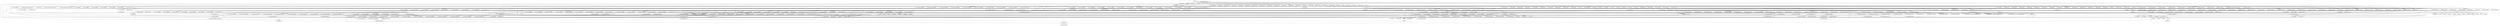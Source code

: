 digraph {
graph [overlap=false]
subgraph cluster_Test_Stream_ExitMagic_Context {
	label="Test::Stream::ExitMagic::Context";
	"Test::Stream::ExitMagic::Context::BEGIN@5";
	"Test::Stream::ExitMagic::Context::BEGIN@2";
	"Test::Stream::ExitMagic::Context::BEGIN@3";
	"Test::Stream::ExitMagic::Context::snapshot";
	"Test::Stream::ExitMagic::Context::init";
}
subgraph cluster_Test_Stream_PackageUtil {
	label="Test::Stream::PackageUtil";
	"Test::Stream::PackageUtil::CORE:match";
	"Test::Stream::PackageUtil::package_purge_sym";
	"Test::Stream::PackageUtil::BEGIN@3";
	"Test::Stream::PackageUtil::BEGIN@47";
	"Test::Stream::PackageUtil::BEGIN@46";
	"Test::Stream::PackageUtil::BEGIN@19";
	"Test::Stream::PackageUtil::BEGIN@61";
	"Test::Stream::PackageUtil::import";
	"Test::Stream::PackageUtil::BEGIN@2";
	"Test::Stream::PackageUtil::package_sym";
}
subgraph cluster_Test_More {
	label="Test::More";
	"Test::More::BEGIN@225";
	"Test::More::BEGIN@15";
	"Test::More::import";
	"Test::More::BEGIN@12";
	"Test::More::CORE:match";
	"Test::More::BEGIN@23";
	"Test::More::BEGIN@5";
	"Test::More::skip";
	"Test::More::BEGIN@11";
	"Test::More::BEGIN@53";
	"Test::More::BEGIN@13";
	"Test::More::BEGIN@260";
	"Test::More::like";
	"Test::More::ok";
	"Test::More::import_extra";
	"Test::More::done_testing";
	"Test::More::BEGIN@4";
	"Test::More::BEGIN@10";
	"Test::More::BEGIN@21";
	"Test::More::BEGIN@19";
	"Test::More::BEGIN@18";
	"Test::More::BEGIN@16";
	"Test::More::is";
	"Test::More::BEGIN@121";
	"Test::More::_skip";
	"Test::More::is_deeply";
	"Test::More::BEGIN@3";
}
subgraph cluster_strict {
	label="strict";
	"strict::unimport";
	"strict::CORE:match";
	"strict::bits";
	"strict::CORE:regcomp";
	"strict::import";
}
subgraph cluster_Test_Stream_Event_Plan {
	label="Test::Stream::Event::Plan";
	"Test::Stream::Event::Plan::BEGIN@10";
	"Test::Stream::Event::Plan::BEGIN@2";
	"Test::Stream::Event::Plan::to_tap";
	"Test::Stream::Event::Plan::init";
	"Test::Stream::Event::Plan::BEGIN@5";
	"Test::Stream::Event::Plan::BEGIN@3";
}
subgraph cluster_Test_Stream_IOSets {
	label="Test::Stream::IOSets";
	"Test::Stream::IOSets::init_encoding";
	"Test::Stream::IOSets::BEGIN@2";
	"Test::Stream::IOSets::BEGIN@5";
	"Test::Stream::IOSets::_autoflush";
	"Test::Stream::IOSets::CORE:match";
	"Test::Stream::IOSets::init_legacy";
	"Test::Stream::IOSets::_copy_io_layers";
	"Test::Stream::IOSets::CORE:open";
	"Test::Stream::IOSets::BEGIN@3";
	"Test::Stream::IOSets::CORE:select";
	"Test::Stream::IOSets::new";
	"Test::Stream::IOSets::__ANON__[lib/Test/Stream/IOSets.pm:76]";
	"Test::Stream::IOSets::open_handles";
	"Test::Stream::IOSets::CORE:binmode";
	"Test::Stream::IOSets::_apply_layers";
	"Test::Stream::IOSets::reset_legacy";
}
subgraph cluster_Test_More_DeepCheck {
	label="Test::More::DeepCheck";
	"Test::More::DeepCheck::init";
	"Test::More::DeepCheck::BEGIN@5";
	"Test::More::DeepCheck::BEGIN@3";
	"Test::More::DeepCheck::BEGIN@2";
	"Test::More::DeepCheck::is_dne";
}
subgraph cluster_version {
	label="version";
	"version::(bool";
	"version::(cmp";
}
subgraph cluster_PerlIO {
	label="PerlIO";
	"PerlIO::get_layers";
}
subgraph cluster_Test_Stream_Event_Diag {
	label="Test::Stream::Event::Diag";
	"Test::Stream::Event::Diag::BEGIN@12";
	"Test::Stream::Event::Diag::BEGIN@3";
	"Test::Stream::Event::Diag::BEGIN@5";
	"Test::Stream::Event::Diag::BEGIN@11";
	"Test::Stream::Event::Diag::BEGIN@2";
	"Test::Stream::Event::Diag::BEGIN@10";
}
subgraph cluster_B_HV {
	label="B::HV";
	"B::HV::NAME";
}
subgraph cluster_warnings_register {
	label="warnings::register";
	"warnings::register::mkMask";
	"warnings::register::import";
}
subgraph cluster_main {
	label="main";
	"main::CORE:qr";
	"main::run";
	"main::CORE:open";
	"main::__ANON__[profiling/long-run.pl:20]";
	"main::CORE:print";
	"main::BEGIN@3";
	"main::BEGIN@2";
	"main::RUNTIME";
	"main::BEGIN@1";
}
subgraph cluster_Exporter {
	label="Exporter";
	"Exporter::CORE:match";
	"Exporter::import";
	"Exporter::CORE:subst";
}
subgraph cluster_Test_Stream_Toolset {
	label="Test::Stream::Toolset";
	"Test::Stream::Toolset::BEGIN@7";
	"Test::Stream::Toolset::BEGIN@18";
	"Test::Stream::Toolset::BEGIN@13";
	"Test::Stream::Toolset::BEGIN@11";
	"Test::Stream::Toolset::BEGIN@16";
	"Test::Stream::Toolset::BEGIN@15";
	"Test::Stream::Toolset::BEGIN@6";
	"Test::Stream::Toolset::BEGIN@14";
	"Test::Stream::Toolset::BEGIN@10";
	"Test::Stream::Toolset::BEGIN@3";
	"Test::Stream::Toolset::BEGIN@5";
	"Test::Stream::Toolset::BEGIN@2";
	"Test::Stream::Toolset::__ANON__[lib/Test/Stream/Toolset.pm:58]";
	"Test::Stream::Toolset::BEGIN@12";
}
subgraph cluster_Test_Builder {
	label="Test::Builder";
	"Test::Builder::ctx";
	"Test::Builder::BEGIN@5";
	"Test::Builder::is_fh";
	"Test::Builder::BEGIN@262";
	"Test::Builder::BEGIN@944";
	"Test::Builder::new";
	"Test::Builder::BEGIN@11";
	"Test::Builder::todo_output";
	"Test::Builder::BEGIN@3";
	"Test::Builder::BEGIN@13";
	"Test::Builder::BEGIN@20";
	"Test::Builder::failure_output";
	"Test::Builder::BEGIN@22";
	"Test::Builder::BEGIN@18";
	"Test::Builder::BEGIN@12";
	"Test::Builder::BEGIN@17";
	"Test::Builder::create";
	"Test::Builder::BEGIN@261";
	"Test::Builder::output";
	"Test::Builder::BEGIN@14";
	"Test::Builder::BEGIN@4";
	"Test::Builder::BEGIN@15";
	"Test::Builder::_new_fh";
	"Test::Builder::reset";
}
subgraph cluster_Test_Stream_HashBase_Meta {
	label="Test::Stream::HashBase::Meta";
	"Test::Stream::HashBase::Meta::__ANON__[lib/Test/Stream/HashBase/Meta.pm:82]";
	"Test::Stream::HashBase::Meta::BEGIN@79";
	"Test::Stream::HashBase::Meta::subclass";
	"Test::Stream::HashBase::Meta::order";
	"Test::Stream::HashBase::Meta::get";
	"Test::Stream::HashBase::Meta::BEGIN@55";
	"Test::Stream::HashBase::Meta::__ANON__[lib/Test/Stream/HashBase/Meta.pm:80]";
	"Test::Stream::HashBase::Meta::add_accessors";
	"Test::Stream::HashBase::Meta::new";
	"Test::Stream::HashBase::Meta::baseclass";
	"Test::Stream::HashBase::Meta::BEGIN@2";
	"Test::Stream::HashBase::Meta::__ANON__[lib/Test/Stream/HashBase/Meta.pm:81]";
	"Test::Stream::HashBase::Meta::BEGIN@5";
	"Test::Stream::HashBase::Meta::BEGIN@3";
	"Test::Stream::HashBase::Meta::fields";
}
subgraph cluster_Test_Stream_Meta {
	label="Test::Stream::Meta";
	"Test::Stream::Meta::BEGIN@2";
	"Test::Stream::Meta::BEGIN@6";
	"Test::Stream::Meta::BEGIN@5";
	"Test::Stream::Meta::init_tester";
	"Test::Stream::Meta::BEGIN@3";
	"Test::Stream::Meta::BEGIN@8";
	"Test::Stream::Meta::is_tester";
	"Test::Stream::Meta::BEGIN@12";
	"Test::Stream::Meta::BEGIN@14";
}
subgraph cluster_Config {
	label="Config";
	"Config::BEGIN@9";
	"Config::TIEHASH";
	"Config::import";
	"Config::FETCH";
	"Config::BEGIN@35";
}
subgraph cluster_Test_Stream_Event_Subtest {
	label="Test::Stream::Event::Subtest";
	"Test::Stream::Event::Subtest::init";
	"Test::Stream::Event::Subtest::BEGIN@2";
	"Test::Stream::Event::Subtest::BEGIN@5";
	"Test::Stream::Event::Subtest::BEGIN@3";
	"Test::Stream::Event::Subtest::BEGIN@9";
	"Test::Stream::Event::Subtest::BEGIN@6";
	"Test::Stream::Event::Subtest::BEGIN@7";
	"Test::Stream::Event::Subtest::to_tap";
}
subgraph cluster_Test_More_Tools {
	label="Test::More::Tools";
	"Test::More::Tools::CORE:regcomp";
	"Test::More::Tools::_cmp_eval";
	"Test::More::Tools::BEGIN@11";
	"Test::More::Tools::__ANON__[lib/Test/More/Tools.pm:48]";
	"Test::More::Tools::BEGIN@2";
	"Test::More::Tools::BEGIN@7";
	"Test::More::Tools::CORE:match";
	"Test::More::Tools::is_eq";
	"Test::More::Tools::BEGIN@12";
	"Test::More::Tools::__ANON__[lib/Test/More/Tools.pm:147]";
	"Test::More::Tools::__ANON__[lib/Test/More/Tools.pm:148]";
	"Test::More::Tools::CORE:subst";
	"Test::More::Tools::BEGIN@3";
	"Test::More::Tools::BEGIN@145";
	"Test::More::Tools::cmp_check";
	"Test::More::Tools::regex_check";
	"Test::More::Tools::BEGIN@5";
}
subgraph cluster_re {
	label="re";
	"re::is_regexp";
}
subgraph cluster_overload {
	label="overload";
	"overload::BEGIN@139";
}
subgraph cluster_Test_Stream_Subtest {
	label="Test::Stream::Subtest";
	"Test::Stream::Subtest::BEGIN@3";
	"Test::Stream::Subtest::BEGIN@14";
	"Test::Stream::Subtest::BEGIN@10";
	"Test::Stream::Subtest::__ANON__[lib/Test/Stream/Subtest.pm:54]";
	"Test::Stream::Subtest::BEGIN@38";
	"Test::Stream::Subtest::subtest";
	"Test::Stream::Subtest::BEGIN@2";
	"Test::Stream::Subtest::BEGIN@12";
	"Test::Stream::Subtest::BEGIN@5";
	"Test::Stream::Subtest::BEGIN@11";
	"Test::Stream::Subtest::BEGIN@9";
}
subgraph cluster_B_CV {
	label="B::CV";
	"B::CV::START";
	"B::CV::GV";
	"B::CV::FILE";
}
subgraph cluster_Test_Stream_HashBase {
	label="Test::Stream::HashBase";
	"Test::Stream::HashBase::BEGIN@7";
	"Test::Stream::HashBase::apply_to";
	"Test::Stream::HashBase::import";
	"Test::Stream::HashBase::new";
	"Test::Stream::HashBase::CORE:subst";
	"Test::Stream::HashBase::BEGIN@5";
	"Test::Stream::HashBase::new_ordered";
	"Test::Stream::HashBase::BEGIN@3";
	"Test::Stream::HashBase::BEGIN@2";
	"Test::Stream::HashBase::BEGIN@6";
	"Test::Stream::HashBase::BEGIN@9";
	"Test::Stream::HashBase::BEGIN@24";
}
subgraph cluster_Test_Stream_ExitMagic {
	label="Test::Stream::ExitMagic";
	"Test::Stream::ExitMagic::init";
	"Test::Stream::ExitMagic::BEGIN@7";
	"Test::Stream::ExitMagic::BEGIN@2";
	"Test::Stream::ExitMagic::do_magic";
	"Test::Stream::ExitMagic::be_helpful_magic";
	"Test::Stream::ExitMagic::BEGIN@3";
}
subgraph cluster_Test_Stream_Exporter_Meta {
	label="Test::Stream::Exporter::Meta";
	"Test::Stream::Exporter::Meta::BEGIN@89";
	"Test::Stream::Exporter::Meta::add_bulk";
	"Test::Stream::Exporter::Meta::default";
	"Test::Stream::Exporter::Meta::BEGIN@2";
	"Test::Stream::Exporter::Meta::add_default";
	"Test::Stream::Exporter::Meta::add_default_bulk";
	"Test::Stream::Exporter::Meta::BEGIN@3";
	"Test::Stream::Exporter::Meta::BEGIN@100";
	"Test::Stream::Exporter::Meta::BEGIN@5";
	"Test::Stream::Exporter::Meta::add";
	"Test::Stream::Exporter::Meta::new";
	"Test::Stream::Exporter::Meta::BEGIN@101";
	"Test::Stream::Exporter::Meta::BEGIN@100.1";
	"Test::Stream::Exporter::Meta::get";
	"Test::Stream::Exporter::Meta::exports";
	"Test::Stream::Exporter::Meta::BEGIN@101.2";
}
subgraph cluster_Test_Stream_Util {
	label="Test::Stream::Util";
	"Test::Stream::Util::BEGIN@5";
	"Test::Stream::Util::is_regex";
	"Test::Stream::Util::_local_try";
	"Test::Stream::Util::BEGIN@81";
	"Test::Stream::Util::unoverload";
	"Test::Stream::Util::BEGIN@3";
	"Test::Stream::Util::__ANON__[lib/Test/Stream/Util.pm:185]";
	"Test::Stream::Util::_local_protect";
	"Test::Stream::Util::BEGIN@6";
	"Test::Stream::Util::BEGIN@170";
	"Test::Stream::Util::BEGIN@7";
	"Test::Stream::Util::BEGIN@2";
	"Test::Stream::Util::unoverload_str";
}
subgraph cluster_Test_Stream_Event_Finish {
	label="Test::Stream::Event::Finish";
	"Test::Stream::Event::Finish::BEGIN@3";
	"Test::Stream::Event::Finish::BEGIN@2";
	"Test::Stream::Event::Finish::BEGIN@5";
}
subgraph cluster_Test_More_DeepCheck_Strict {
	label="Test::More::DeepCheck::Strict";
	"Test::More::DeepCheck::Strict::BEGIN@10";
	"Test::More::DeepCheck::Strict::BEGIN@7";
	"Test::More::DeepCheck::Strict::BEGIN@5";
	"Test::More::DeepCheck::Strict::_check_hash";
	"Test::More::DeepCheck::Strict::BEGIN@3";
	"Test::More::DeepCheck::Strict::BEGIN@6";
	"Test::More::DeepCheck::Strict::CORE:sort";
	"Test::More::DeepCheck::Strict::_inner_check";
	"Test::More::DeepCheck::Strict::BEGIN@2";
	"Test::More::DeepCheck::Strict::_deep_check";
	"Test::More::DeepCheck::Strict::_check_nonrefs";
	"Test::More::DeepCheck::Strict::check";
	"Test::More::DeepCheck::Strict::BEGIN@8";
	"Test::More::DeepCheck::Strict::BEGIN@63";
}
subgraph cluster_Scalar_Util {
	label="Scalar::Util";
	"Scalar::Util::BEGIN@9";
	"Scalar::Util::reftype";
	"Scalar::Util::weaken";
	"Scalar::Util::BEGIN@10";
	"Scalar::Util::blessed";
}
subgraph cluster_Test_Stream_Threads {
	label="Test::Stream::Threads";
	"Test::Stream::Threads::BEGIN@2";
	"Test::Stream::Threads::BEGIN@5";
	"Test::Stream::Threads::BEGIN@6";
	"Test::Stream::Threads::BEGIN@3";
	"Test::Stream::Threads::BEGIN@23";
}
subgraph cluster_List_Util {
	label="List::Util";
	"List::Util::BEGIN@11";
	"List::Util::BEGIN@12";
}
subgraph cluster_Test_Stream_ArrayBase {
	label="Test::Stream::ArrayBase";
	"Test::Stream::ArrayBase::BEGIN@6";
	"Test::Stream::ArrayBase::BEGIN@2";
	"Test::Stream::ArrayBase::BEGIN@5";
	"Test::Stream::ArrayBase::CORE:subst";
	"Test::Stream::ArrayBase::BEGIN@3";
	"Test::Stream::ArrayBase::BEGIN@9";
	"Test::Stream::ArrayBase::apply_to";
	"Test::Stream::ArrayBase::BEGIN@7";
	"Test::Stream::ArrayBase::import";
	"Test::Stream::ArrayBase::new";
	"Test::Stream::ArrayBase::BEGIN@29";
}
subgraph cluster_B_GV {
	label="B::GV";
	"B::GV::NAME";
	"B::GV::STASH";
}
subgraph cluster_Test_Stream_Event_Bail {
	label="Test::Stream::Event::Bail";
	"Test::Stream::Event::Bail::BEGIN@5";
	"Test::Stream::Event::Bail::BEGIN@3";
	"Test::Stream::Event::Bail::BEGIN@2";
}
subgraph cluster_UNIVERSAL {
	label="UNIVERSAL";
	"UNIVERSAL::isa";
	"UNIVERSAL::can";
	"UNIVERSAL::VERSION";
}
subgraph cluster_Test_Stream_ArrayBase_Meta {
	label="Test::Stream::ArrayBase::Meta";
	"Test::Stream::ArrayBase::Meta::fields";
	"Test::Stream::ArrayBase::Meta::add_accessors";
	"Test::Stream::ArrayBase::Meta::_GROW";
	"Test::Stream::ArrayBase::Meta::baseclass";
	"Test::Stream::ArrayBase::Meta::BEGIN@2";
	"Test::Stream::ArrayBase::Meta::new";
	"Test::Stream::ArrayBase::Meta::get";
	"Test::Stream::ArrayBase::Meta::BEGIN@57";
	"Test::Stream::ArrayBase::Meta::BEGIN@3";
	"Test::Stream::ArrayBase::Meta::BEGIN@5";
	"Test::Stream::ArrayBase::Meta::subclass";
	"Test::Stream::ArrayBase::Meta::BEGIN@106";
}
subgraph cluster_Test_Stream_Context {
	label="Test::Stream::Context";
	"Test::Stream::Context::inspect_todo";
	"Test::Stream::Context::finish";
	"Test::Stream::Context::done_testing";
	"Test::Stream::Context::subtest_start";
	"Test::Stream::Context::BEGIN@10";
	"Test::Stream::Context::BEGIN@7";
	"Test::Stream::Context::_find_tester";
	"Test::Stream::Context::CORE:match";
	"Test::Stream::Context::BEGIN@5";
	"Test::Stream::Context::BEGIN@77";
	"Test::Stream::Context::BEGIN@434";
	"Test::Stream::Context::BEGIN@78";
	"Test::Stream::Context::BEGIN@9";
	"Test::Stream::Context::subname";
	"Test::Stream::Context::BEGIN@24";
	"Test::Stream::Context::_note";
	"Test::Stream::Context::BEGIN@11";
	"Test::Stream::Context::snapshot";
	"Test::Stream::Context::BEGIN@386";
	"Test::Stream::Context::clear";
	"Test::Stream::Context::context";
	"Test::Stream::Context::BEGIN@2";
	"Test::Stream::Context::subtest_stop";
	"Test::Stream::Context::BEGIN@426";
	"Test::Stream::Context::BEGIN@407";
	"Test::Stream::Context::_find_context";
	"Test::Stream::Context::DESTROY";
	"Test::Stream::Context::register_event";
	"Test::Stream::Context::BEGIN@3";
	"Test::Stream::Context::subtest";
	"Test::Stream::Context::CORE:subst";
	"Test::Stream::Context::set";
	"Test::Stream::Context::BEGIN@18";
	"Test::Stream::Context::restore_todo";
	"Test::Stream::Context::ok";
	"Test::Stream::Context::BEGIN@12";
	"Test::Stream::Context::call";
	"Test::Stream::Context::BEGIN@427";
	"Test::Stream::Context::BEGIN@14";
	"Test::Stream::Context::hide_todo";
	"Test::Stream::Context::_plan";
	"Test::Stream::Context::note";
	"Test::Stream::Context::_ok";
	"Test::Stream::Context::BEGIN@408";
}
subgraph cluster_Test_Stream {
	label="Test::Stream";
	"Test::Stream::plan";
	"Test::Stream::BEGIN@9";
	"Test::Stream::BEGIN@13";
	"Test::Stream::done_testing";
	"Test::Stream::subtest_stop";
	"Test::Stream::_process_event";
	"Test::Stream::BEGIN@11";
	"Test::Stream::BEGIN@631";
	"Test::Stream::ended";
	"Test::Stream::_update_state";
	"Test::Stream::_reset";
	"Test::Stream::init";
	"Test::Stream::BEGIN@10";
	"Test::Stream::BEGIN@47";
	"Test::Stream::shared";
	"Test::Stream::BEGIN@12";
	"Test::Stream::failed";
	"Test::Stream::BEGIN@3";
	"Test::Stream::send";
	"Test::Stream::BEGIN@2";
	"Test::Stream::count";
	"Test::Stream::subtest_start";
	"Test::Stream::BEGIN@8";
	"Test::Stream::BEGIN@662";
	"Test::Stream::CORE:print";
	"Test::Stream::CORE:subst";
	"Test::Stream::before_import";
	"Test::Stream::END";
	"Test::Stream::_finalize_event";
	"Test::Stream::_render_tap";
	"Test::Stream::BEGIN@15";
}
subgraph cluster_B {
	label="B";
	"B::BEGIN@30";
	"B::BEGIN@237";
	"B::svref_2object";
	"B::BEGIN@12";
}
subgraph cluster_B_COP {
	label="B::COP";
	"B::COP::line";
}
subgraph cluster_Test_Stream_Carp {
	label="Test::Stream::Carp";
	"Test::Stream::Carp::BEGIN@3";
	"Test::Stream::Carp::BEGIN@5";
	"Test::Stream::Carp::BEGIN@2";
}
subgraph cluster_Test_Stream_Block {
	label="Test::Stream::Block";
	"Test::Stream::Block::BEGIN@2";
	"Test::Stream::Block::BEGIN@5";
	"Test::Stream::Block::BEGIN@3";
	"Test::Stream::Block::BEGIN@176";
	"Test::Stream::Block::init";
	"Test::Stream::Block::BEGIN@6";
	"Test::Stream::Block::deduce";
	"Test::Stream::Block::BEGIN@8";
	"Test::Stream::Block::run";
}
subgraph cluster_Test_Stream_Event_Ok {
	label="Test::Stream::Event::Ok";
	"Test::Stream::Event::Ok::CORE:subst";
	"Test::Stream::Event::Ok::BEGIN@5";
	"Test::Stream::Event::Ok::to_tap";
	"Test::Stream::Event::Ok::CORE:match";
	"Test::Stream::Event::Ok::BEGIN@2";
	"Test::Stream::Event::Ok::BEGIN@136";
	"Test::Stream::Event::Ok::init";
	"Test::Stream::Event::Ok::BEGIN@3";
	"Test::Stream::Event::Ok::BEGIN@7";
	"Test::Stream::Event::Ok::BEGIN@6";
	"Test::Stream::Event::Ok::BEGIN@9";
}
subgraph cluster_warnings {
	label="warnings";
	"warnings::CORE:match";
	"warnings::CORE:regcomp";
	"warnings::unimport";
	"warnings::import";
}
subgraph cluster_Regexp {
	label="Regexp";
	"Regexp::DESTROY";
}
subgraph cluster_Test_Stream_Event_Note {
	label="Test::Stream::Event::Note";
	"Test::Stream::Event::Note::BEGIN@2";
	"Test::Stream::Event::Note::to_tap";
	"Test::Stream::Event::Note::init";
	"Test::Stream::Event::Note::BEGIN@10";
	"Test::Stream::Event::Note::BEGIN@5";
	"Test::Stream::Event::Note::BEGIN@3";
	"Test::Stream::Event::Note::CORE:subst";
	"Test::Stream::Event::Note::CORE:match";
}
subgraph cluster_XSLoader {
	label="XSLoader";
	"XSLoader::load";
}
subgraph cluster_vars {
	label="vars";
	"vars::BEGIN@8";
	"vars::BEGIN@7";
	"vars::import";
	"vars::BEGIN@3";
	"vars::CORE:match";
}
subgraph cluster_Test_Stream_Exporter {
	label="Test::Stream::Exporter";
	"Test::Stream::Exporter::import";
	"Test::Stream::Exporter::BEGIN@6";
	"Test::Stream::Exporter::export";
	"Test::Stream::Exporter::export_meta";
	"Test::Stream::Exporter::BEGIN@5";
	"Test::Stream::Exporter::export_to";
	"Test::Stream::Exporter::__ANON__[lib/Test/Stream/Exporter.pm:39]";
	"Test::Stream::Exporter::CORE:subst";
	"Test::Stream::Exporter::default_export";
	"Test::Stream::Exporter::BEGIN@2";
	"Test::Stream::Exporter::cleanup";
	"Test::Stream::Exporter::default_exports";
	"Test::Stream::Exporter::BEGIN@72";
	"Test::Stream::Exporter::BEGIN@3";
	"Test::Stream::Exporter::BEGIN@17";
	"Test::Stream::Exporter::exports";
}
subgraph cluster_Test_Stream_Event {
	label="Test::Stream::Event";
	"Test::Stream::Event::BEGIN@3";
	"Test::Stream::Event::encoding";
	"Test::Stream::Event::BEGIN@5";
	"Test::Stream::Event::init";
	"Test::Stream::Event::BEGIN@8";
	"Test::Stream::Event::BEGIN@2";
	"Test::Stream::Event::import";
	"Test::Stream::Event::BEGIN@6";
}
"Test::Stream::Toolset::BEGIN@15" -> "Test::Stream::Event::Plan::BEGIN@3";
"Test::More::BEGIN@21" -> "Test::Builder::BEGIN@11";
"Test::Stream::BEGIN@8" -> "Test::Stream::Context::BEGIN@77";
"Test::Stream::BEGIN@10" -> "Test::Stream::IOSets::init_legacy";
"Test::Stream::Exporter::BEGIN@5" -> "Test::Stream::PackageUtil::BEGIN@47";
"Test::Stream::Context::done_testing" -> "Test::Stream::done_testing";
"Test::Stream::Subtest::BEGIN@14" -> "Test::Stream::Block::BEGIN@3";
"Exporter::import" -> "Exporter::CORE:subst";
"Test::Stream::Context::BEGIN@7" -> "Test::Stream::Carp::BEGIN@5";
"Test::Stream::Toolset::BEGIN@14" -> "Test::Stream::Event::Ok::BEGIN@9";
"Test::Stream::Context::BEGIN@10" -> "Test::Stream::Event::BEGIN@2";
"Test::Stream::Event::Ok::to_tap" -> "Test::Stream::Event::Ok::CORE:subst";
"Test::Stream::ArrayBase::new" -> "Test::More::DeepCheck::init";
"Test::More::BEGIN@10" -> "Test::Stream::Exporter::default_exports";
"Test::Stream::BEGIN@8" -> "Test::Stream::Exporter::default_exports";
"Test::Stream::Carp::BEGIN@5" -> "Test::Stream::Exporter::default_exports";
"Test::Stream::Context::BEGIN@12" -> "Test::Stream::Exporter::default_exports";
"Test::Stream::Context::BEGIN@9" -> "Test::Stream::Exporter::default_exports";
"Test::More::BEGIN@18" -> "Test::Stream::Exporter::default_exports";
"main::BEGIN@3" -> "Test::Stream::Exporter::default_exports";
"Test::More::BEGIN@13" -> "Test::Stream::Exporter::default_exports";
"Test::More::BEGIN@12" -> "Test::Stream::Exporter::default_exports";
"Test::Stream::Context::BEGIN@12" -> "Test::Stream::Meta::BEGIN@3";
"Test::More::BEGIN@21" -> "Test::Builder::BEGIN@262";
"vars::import" -> "vars::CORE:match";
"Test::Stream::Event::BEGIN@8" -> "Test::Stream::HashBase::BEGIN@5";
"Test::Stream::Threads::BEGIN@6" -> "version::(bool";
"Test::Stream::Context::BEGIN@7" -> "Test::Stream::Carp::BEGIN@2";
"Test::Stream::Context::BEGIN@9" -> "Test::Stream::Threads::BEGIN@6";
"Scalar::Util::BEGIN@10" -> "vars::BEGIN@3";
"Test::Stream::HashBase::apply_to" -> "Test::Stream::HashBase::Meta::add_accessors";
"Test::More::Tools::cmp_check" -> "Test::More::Tools::CORE:subst";
"Test::Stream::Context::BEGIN@11" -> "Test::Stream::Util::BEGIN@170";
"Test::Stream::ArrayBase::BEGIN@5" -> "Test::Stream::ArrayBase::Meta::BEGIN@5";
"Test::Stream::Context::BEGIN@11" -> "Test::Stream::Util::BEGIN@6";
"Test::More::BEGIN@19" -> "Test::More::DeepCheck::Strict::BEGIN@2";
"Test::More::is_deeply" -> "Test::More::DeepCheck::Strict::check";
"Test::Stream::IOSets::_apply_layers" -> "Test::Stream::IOSets::CORE:binmode";
"Test::Stream::Context::BEGIN@11" -> "Test::Stream::Util::BEGIN@3";
"Test::More::Tools::__ANON__[lib/Test/More/Tools.pm:147]" -> "Test::More::Tools::CORE:regcomp";
"Test::More::Tools::__ANON__[lib/Test/More/Tools.pm:48]" -> "Test::More::Tools::_cmp_eval";
"Test::Stream::HashBase::new" -> "Test::Stream::Event::init";
"Test::Stream::Event::Ok::init" -> "Test::Stream::Event::init";
"Test::Stream::Event::Plan::init" -> "Test::Stream::Event::init";
"Test::Stream::Event::Note::init" -> "Test::Stream::Event::init";
"Test::Stream::Toolset::BEGIN@16" -> "Test::Stream::Event::Subtest::BEGIN@3";
"Test::Stream::Context::subtest_stop" -> "Test::Stream::Context::restore_todo";
"Test::Stream::BEGIN@8" -> "Test::Stream::Context::BEGIN@12";
"Test::Stream::ArrayBase::apply_to" -> "Test::Stream::ArrayBase::Meta::new";
"Test::Stream::ExitMagic::do_magic" -> "Test::Stream::ended";
"Test::Stream::Subtest::__ANON__[lib/Test/Stream/Subtest.pm:54]" -> "Test::Stream::ended";
"main::RUNTIME" -> "main::CORE:open";
"Test::More::BEGIN@13" -> "Test::Stream::Subtest::BEGIN@3";
"main::BEGIN@3" -> "Test::More::BEGIN@15";
"Test::Stream::Toolset::BEGIN@13" -> "Test::Stream::Event::Note::BEGIN@3";
"Test::More::BEGIN@12" -> "Test::Stream::Toolset::BEGIN@11";
"Test::More::Tools::__ANON__[lib/Test/More/Tools.pm:147]" -> "Test::More::Tools::CORE:match";
"Test::Stream::Context::BEGIN@5" -> "List::Util::BEGIN@11";
"Test::Stream::Toolset::BEGIN@16" -> "Test::Stream::Event::Subtest::BEGIN@9";
"Test::Stream::Carp::BEGIN@5" -> "Test::Stream::Exporter::BEGIN@5";
"Test::More::BEGIN@13" -> "Test::Stream::Subtest::BEGIN@2";
"Test::Stream::Context::_find_tester" -> "Test::Stream::Meta::is_tester";
"Test::Stream::Context::restore_todo" -> "Test::Stream::Meta::is_tester";
"Test::Stream::Context::context" -> "Test::Stream::Meta::is_tester";
"Test::Stream::Context::inspect_todo" -> "Test::Stream::Meta::is_tester";
"Test::Builder::BEGIN@22" -> "Test::Stream::Meta::is_tester";
"Test::Stream::Context::hide_todo" -> "Test::Stream::Meta::is_tester";
"Test::Stream::ArrayBase::BEGIN@5" -> "Test::Stream::ArrayBase::Meta::_GROW";
"Test::Stream::Context::BEGIN@12" -> "Test::Stream::Meta::BEGIN@14";
"Test::Stream::Toolset::BEGIN@13" -> "Test::Stream::Event::import";
"Test::Stream::Event::Subtest::BEGIN@9" -> "Test::Stream::Event::import";
"Test::Stream::Event::Note::BEGIN@5" -> "Test::Stream::Event::import";
"Test::Stream::Toolset::BEGIN@11" -> "Test::Stream::Event::import";
"Test::Stream::Toolset::BEGIN@16" -> "Test::Stream::Event::import";
"Test::Stream::Event::Diag::BEGIN@5" -> "Test::Stream::Event::import";
"Test::Stream::Toolset::BEGIN@14" -> "Test::Stream::Event::import";
"Test::Stream::Toolset::BEGIN@10" -> "Test::Stream::Event::import";
"Test::Stream::Event::Finish::BEGIN@5" -> "Test::Stream::Event::import";
"Test::Stream::Toolset::BEGIN@15" -> "Test::Stream::Event::import";
"Test::Stream::Event::Bail::BEGIN@5" -> "Test::Stream::Event::import";
"Test::Stream::Event::Ok::BEGIN@9" -> "Test::Stream::Event::import";
"Test::Stream::Event::Plan::BEGIN@5" -> "Test::Stream::Event::import";
"Test::Stream::Toolset::BEGIN@12" -> "Test::Stream::Event::import";
"Test::Stream::Context::context" -> "Test::Stream::HashBase::Meta::__ANON__[lib/Test/Stream/HashBase/Meta.pm:80]";
"Test::Stream::Event::Note::init" -> "Test::Stream::HashBase::Meta::__ANON__[lib/Test/Stream/HashBase/Meta.pm:80]";
"Test::Stream::subtest_start" -> "Test::Stream::HashBase::Meta::__ANON__[lib/Test/Stream/HashBase/Meta.pm:80]";
"Test::Stream::Context::subtest_stop" -> "Test::Stream::HashBase::Meta::__ANON__[lib/Test/Stream/HashBase/Meta.pm:80]";
"Test::Stream::Subtest::__ANON__[lib/Test/Stream/Subtest.pm:54]" -> "Test::Stream::HashBase::Meta::__ANON__[lib/Test/Stream/HashBase/Meta.pm:80]";
"Test::Stream::Event::encoding" -> "Test::Stream::HashBase::Meta::__ANON__[lib/Test/Stream/HashBase/Meta.pm:80]";
"Test::Stream::ExitMagic::be_helpful_magic" -> "Test::Stream::HashBase::Meta::__ANON__[lib/Test/Stream/HashBase/Meta.pm:80]";
"Test::Stream::_render_tap" -> "Test::Stream::HashBase::Meta::__ANON__[lib/Test/Stream/HashBase/Meta.pm:80]";
"Test::Stream::Context::_note" -> "Test::Stream::HashBase::Meta::__ANON__[lib/Test/Stream/HashBase/Meta.pm:80]";
"Test::Stream::END" -> "Test::Stream::HashBase::Meta::__ANON__[lib/Test/Stream/HashBase/Meta.pm:80]";
"Test::Stream::Block::init" -> "Test::Stream::HashBase::Meta::__ANON__[lib/Test/Stream/HashBase/Meta.pm:80]";
"Test::Stream::Event::Subtest::to_tap" -> "Test::Stream::HashBase::Meta::__ANON__[lib/Test/Stream/HashBase/Meta.pm:80]";
"Test::Stream::_process_event" -> "Test::Stream::HashBase::Meta::__ANON__[lib/Test/Stream/HashBase/Meta.pm:80]";
"Test::Stream::Context::subname" -> "Test::Stream::HashBase::Meta::__ANON__[lib/Test/Stream/HashBase/Meta.pm:80]";
"Test::Stream::Event::Note::to_tap" -> "Test::Stream::HashBase::Meta::__ANON__[lib/Test/Stream/HashBase/Meta.pm:80]";
"Test::Stream::plan" -> "Test::Stream::HashBase::Meta::__ANON__[lib/Test/Stream/HashBase/Meta.pm:80]";
"Test::Stream::Subtest::subtest" -> "Test::Stream::HashBase::Meta::__ANON__[lib/Test/Stream/HashBase/Meta.pm:80]";
"Test::Stream::done_testing" -> "Test::Stream::HashBase::Meta::__ANON__[lib/Test/Stream/HashBase/Meta.pm:80]";
"Test::Stream::Context::done_testing" -> "Test::Stream::HashBase::Meta::__ANON__[lib/Test/Stream/HashBase/Meta.pm:80]";
"Test::Stream::Context::finish" -> "Test::Stream::HashBase::Meta::__ANON__[lib/Test/Stream/HashBase/Meta.pm:80]";
"Test::Stream::Context::subtest_start" -> "Test::Stream::HashBase::Meta::__ANON__[lib/Test/Stream/HashBase/Meta.pm:80]";
"Test::Stream::Block::run" -> "Test::Stream::HashBase::Meta::__ANON__[lib/Test/Stream/HashBase/Meta.pm:80]";
"Test::Stream::Event::Plan::to_tap" -> "Test::Stream::HashBase::Meta::__ANON__[lib/Test/Stream/HashBase/Meta.pm:80]";
"Test::Stream::Context::inspect_todo" -> "Test::Stream::HashBase::Meta::__ANON__[lib/Test/Stream/HashBase/Meta.pm:80]";
"Test::Builder::reset" -> "Test::Stream::HashBase::Meta::__ANON__[lib/Test/Stream/HashBase/Meta.pm:80]";
"Test::Stream::failed" -> "Test::Stream::HashBase::Meta::__ANON__[lib/Test/Stream/HashBase/Meta.pm:80]";
"Test::Stream::count" -> "Test::Stream::HashBase::Meta::__ANON__[lib/Test/Stream/HashBase/Meta.pm:80]";
"Test::More::_skip" -> "Test::Stream::HashBase::Meta::__ANON__[lib/Test/Stream/HashBase/Meta.pm:80]";
"Test::Stream::send" -> "Test::Stream::HashBase::Meta::__ANON__[lib/Test/Stream/HashBase/Meta.pm:80]";
"Test::Stream::Event::Plan::init" -> "Test::Stream::HashBase::Meta::__ANON__[lib/Test/Stream/HashBase/Meta.pm:80]";
"Test::Stream::Event::Ok::init" -> "Test::Stream::HashBase::Meta::__ANON__[lib/Test/Stream/HashBase/Meta.pm:80]";
"Test::Stream::Context::hide_todo" -> "Test::Stream::HashBase::Meta::__ANON__[lib/Test/Stream/HashBase/Meta.pm:80]";
"Test::Stream::Context::_plan" -> "Test::Stream::HashBase::Meta::__ANON__[lib/Test/Stream/HashBase/Meta.pm:80]";
"Test::Builder::output" -> "Test::Stream::HashBase::Meta::__ANON__[lib/Test/Stream/HashBase/Meta.pm:80]";
"Test::Stream::Context::_ok" -> "Test::Stream::HashBase::Meta::__ANON__[lib/Test/Stream/HashBase/Meta.pm:80]";
"Test::Stream::ExitMagic::do_magic" -> "Test::Stream::HashBase::Meta::__ANON__[lib/Test/Stream/HashBase/Meta.pm:80]";
"Test::Builder::failure_output" -> "Test::Stream::HashBase::Meta::__ANON__[lib/Test/Stream/HashBase/Meta.pm:80]";
"Test::Stream::_finalize_event" -> "Test::Stream::HashBase::Meta::__ANON__[lib/Test/Stream/HashBase/Meta.pm:80]";
"Test::Stream::Event::Subtest::init" -> "Test::Stream::HashBase::Meta::__ANON__[lib/Test/Stream/HashBase/Meta.pm:80]";
"Test::Stream::Context::restore_todo" -> "Test::Stream::HashBase::Meta::__ANON__[lib/Test/Stream/HashBase/Meta.pm:80]";
"Test::Stream::subtest_stop" -> "Test::Stream::HashBase::Meta::__ANON__[lib/Test/Stream/HashBase/Meta.pm:80]";
"Test::Stream::Context::call" -> "Test::Stream::HashBase::Meta::__ANON__[lib/Test/Stream/HashBase/Meta.pm:80]";
"Test::Stream::_update_state" -> "Test::Stream::HashBase::Meta::__ANON__[lib/Test/Stream/HashBase/Meta.pm:80]";
"Test::Stream::ended" -> "Test::Stream::HashBase::Meta::__ANON__[lib/Test/Stream/HashBase/Meta.pm:80]";
"Test::Stream::Context::subtest" -> "Test::Stream::HashBase::Meta::__ANON__[lib/Test/Stream/HashBase/Meta.pm:80]";
"Test::Builder::todo_output" -> "Test::Stream::HashBase::Meta::__ANON__[lib/Test/Stream/HashBase/Meta.pm:80]";
"Test::Stream::Event::Ok::to_tap" -> "Test::Stream::HashBase::Meta::__ANON__[lib/Test/Stream/HashBase/Meta.pm:80]";
"Test::Stream::Event::init" -> "Test::Stream::HashBase::Meta::__ANON__[lib/Test/Stream/HashBase/Meta.pm:80]";
"Test::Stream::Block::deduce" -> "Test::Stream::HashBase::Meta::__ANON__[lib/Test/Stream/HashBase/Meta.pm:80]";
"Test::Stream::_reset" -> "Test::Stream::HashBase::Meta::__ANON__[lib/Test/Stream/HashBase/Meta.pm:80]";
"Test::Stream::_render_tap" -> "Test::Stream::CORE:subst";
"Test::Stream::Toolset::BEGIN@10" -> "Test::Stream::Event::Bail::BEGIN@3";
"Test::Stream::Util::_local_protect" -> "Test::Stream::Util::__ANON__[lib/Test/Stream/Util.pm:185]";
"Test::Stream::ArrayBase::import" -> "Test::Stream::ArrayBase::apply_to";
"Test::Stream::ExitMagic::do_magic" -> "Test::Stream::Context::finish";
"Test::Stream::shared" -> "Test::Stream::ExitMagic::BEGIN@3";
"Test::Stream::BEGIN@8" -> "Test::Stream::Context::BEGIN@10";
"Test::Stream::Exporter::BEGIN@6" -> "Test::Stream::Exporter::Meta::BEGIN@101";
"Test::More::is" -> "Test::More::Tools::is_eq";
"Test::Stream::Threads::BEGIN@6" -> "Config::BEGIN@35";
"Test::Stream::BEGIN@8" -> "Test::Stream::Context::BEGIN@11";
"Test::Stream::Util::_local_try" -> "Test::Stream::Subtest::__ANON__[lib/Test/Stream/Subtest.pm:54]";
"Test::More::DeepCheck::Strict::BEGIN@10" -> "Test::Stream::ArrayBase::BEGIN@29";
"Test::More::BEGIN@10" -> "Test::Stream::BEGIN@3";
"Test::Stream::BEGIN@8" -> "Test::Stream::Context::BEGIN@426";
"Test::More::BEGIN@18" -> "Test::More::Tools::BEGIN@145";
"Test::Stream::Event::BEGIN@8" -> "Test::Stream::HashBase::BEGIN@6";
"Test::More::BEGIN@10" -> "Test::Stream::BEGIN@662";
"Test::Stream::Carp::BEGIN@5" -> "Test::Stream::Exporter::BEGIN@6";
"Test::More::BEGIN@13" -> "Test::Stream::Subtest::BEGIN@9";
"Test::Stream::Toolset::BEGIN@16" -> "Test::Stream::Event::Subtest::BEGIN@7";
"Test::Stream::ArrayBase::BEGIN@5" -> "Test::Stream::ArrayBase::Meta::BEGIN@3";
"Test::Stream::Threads::BEGIN@6" -> "Config::TIEHASH";
"Test::Stream::Util::unoverload_str" -> "Test::Stream::Util::unoverload";
"B::BEGIN@30" -> "strict::import";
"Test::Stream::Event::Ok::BEGIN@2" -> "strict::import";
"Test::Stream::Event::Note::BEGIN@2" -> "strict::import";
"Test::Stream::Event::Bail::BEGIN@2" -> "strict::import";
"Test::Stream::Block::BEGIN@2" -> "strict::import";
"Test::Stream::ArrayBase::Meta::BEGIN@2" -> "strict::import";
"Test::More::BEGIN@4" -> "strict::import";
"Test::Stream::Event::Plan::BEGIN@2" -> "strict::import";
"Test::Stream::IOSets::BEGIN@2" -> "strict::import";
"Test::More::Tools::BEGIN@2" -> "strict::import";
"Test::Stream::Util::BEGIN@2" -> "strict::import";
"Test::Stream::HashBase::Meta::BEGIN@2" -> "strict::import";
"Test::Stream::Meta::BEGIN@2" -> "strict::import";
"main::BEGIN@1" -> "strict::import";
"vars::BEGIN@8" -> "strict::import";
"List::Util::BEGIN@11" -> "strict::import";
"Test::Stream::Subtest::BEGIN@2" -> "strict::import";
"Test::Builder::BEGIN@4" -> "strict::import";
"Test::Stream::Exporter::BEGIN@2" -> "strict::import";
"Test::Stream::BEGIN@2" -> "strict::import";
"Test::Stream::HashBase::BEGIN@2" -> "strict::import";
"Test::Stream::ArrayBase::BEGIN@2" -> "strict::import";
"Test::Stream::Event::BEGIN@2" -> "strict::import";
"Test::Stream::ExitMagic::BEGIN@2" -> "strict::import";
"Test::Stream::Exporter::Meta::BEGIN@2" -> "strict::import";
"Test::Stream::PackageUtil::BEGIN@2" -> "strict::import";
"Scalar::Util::BEGIN@9" -> "strict::import";
"Test::Stream::ExitMagic::Context::BEGIN@2" -> "strict::import";
"Test::Stream::Threads::BEGIN@2" -> "strict::import";
"Test::Stream::Event::Diag::BEGIN@2" -> "strict::import";
"Test::More::DeepCheck::BEGIN@2" -> "strict::import";
"Test::Stream::Carp::BEGIN@2" -> "strict::import";
"Test::Stream::Context::BEGIN@2" -> "strict::import";
"Test::Stream::Event::Subtest::BEGIN@2" -> "strict::import";
"Test::Stream::Toolset::BEGIN@2" -> "strict::import";
"Test::Stream::Event::Finish::BEGIN@2" -> "strict::import";
"Test::More::DeepCheck::Strict::BEGIN@2" -> "strict::import";
"Config::BEGIN@9" -> "strict::import";
"Test::Stream::Toolset::BEGIN@13" -> "Test::Stream::Event::Note::BEGIN@2";
"Test::Stream::Toolset::BEGIN@14" -> "Test::Stream::Event::Ok::BEGIN@2";
"Test::More::BEGIN@19" -> "Test::More::DeepCheck::Strict::BEGIN@5";
"Test::More::BEGIN@13" -> "Test::Stream::Subtest::BEGIN@38";
"Test::Stream::Carp::BEGIN@5" -> "Test::Stream::Exporter::BEGIN@3";
"Test::Stream::Toolset::BEGIN@10" -> "Test::Stream::Event::Bail::BEGIN@2";
"Test::Stream::IOSets::_apply_layers" -> "Test::Stream::IOSets::CORE:match";
"Test::Stream::Context::subtest_stop" -> "Test::Stream::subtest_stop";
"Test::Stream::PackageUtil::package_sym" -> "Test::Stream::PackageUtil::CORE:match";
"Test::More::Tools::regex_check" -> "Test::Stream::Context::call";
"Test::More::Tools::cmp_check" -> "Test::Stream::Context::call";
"Test::Stream::Block::init" -> "Test::Stream::Block::deduce";
"Test::Stream::Context::context" -> "Scalar::Util::weaken";
"Test::Stream::Context::set" -> "Scalar::Util::weaken";
"Test::Stream::HashBase::BEGIN@5" -> "Test::Stream::HashBase::Meta::BEGIN@5";
"main::BEGIN@3" -> "Test::More::BEGIN@225";
"Test::Stream::IOSets::__ANON__[lib/Test/Stream/IOSets.pm:76]" -> "PerlIO::get_layers";
"Test::More::DeepCheck::Strict::BEGIN@10" -> "Test::Stream::ArrayBase::BEGIN@6";
"Test::More::DeepCheck::Strict::_check_hash" -> "Test::More::DeepCheck::Strict::CORE:sort";
"Test::Stream::Context::BEGIN@10" -> "Test::Stream::Event::BEGIN@5";
"Test::Stream::HashBase::apply_to" -> "Test::Stream::HashBase::Meta::subclass";
"Test::Builder::BEGIN@5" -> "warnings::import";
"Test::Stream::Meta::BEGIN@3" -> "warnings::import";
"Test::Stream::ExitMagic::BEGIN@3" -> "warnings::import";
"Test::Stream::ExitMagic::Context::BEGIN@3" -> "warnings::import";
"Test::Stream::HashBase::Meta::BEGIN@3" -> "warnings::import";
"Test::Stream::Event::Plan::BEGIN@3" -> "warnings::import";
"Test::Stream::Event::Ok::BEGIN@3" -> "warnings::import";
"Test::Stream::Block::BEGIN@3" -> "warnings::import";
"Test::Stream::Event::BEGIN@3" -> "warnings::import";
"Test::Stream::ArrayBase::BEGIN@3" -> "warnings::import";
"Test::Stream::Event::Finish::BEGIN@3" -> "warnings::import";
"Test::Stream::ArrayBase::Meta::BEGIN@3" -> "warnings::import";
"Test::Stream::Util::BEGIN@3" -> "warnings::import";
"Test::Stream::BEGIN@3" -> "warnings::import";
"Test::More::BEGIN@5" -> "warnings::import";
"Test::Stream::IOSets::BEGIN@3" -> "warnings::import";
"Test::Stream::Event::Note::BEGIN@3" -> "warnings::import";
"Test::Stream::HashBase::BEGIN@3" -> "warnings::import";
"Test::Stream::Context::BEGIN@3" -> "warnings::import";
"main::BEGIN@2" -> "warnings::import";
"Test::Stream::Event::Diag::BEGIN@3" -> "warnings::import";
"Test::Stream::Exporter::BEGIN@3" -> "warnings::import";
"Test::Stream::Event::Subtest::BEGIN@3" -> "warnings::import";
"Test::More::DeepCheck::BEGIN@3" -> "warnings::import";
"Test::Stream::Exporter::Meta::BEGIN@3" -> "warnings::import";
"Test::Stream::Threads::BEGIN@3" -> "warnings::import";
"Test::Stream::Subtest::BEGIN@3" -> "warnings::import";
"Test::More::Tools::BEGIN@3" -> "warnings::import";
"Test::Stream::Event::Bail::BEGIN@3" -> "warnings::import";
"Test::Stream::Carp::BEGIN@3" -> "warnings::import";
"Test::Stream::PackageUtil::BEGIN@3" -> "warnings::import";
"Test::More::DeepCheck::Strict::BEGIN@3" -> "warnings::import";
"Test::Stream::Toolset::BEGIN@3" -> "warnings::import";
"Test::Stream::Util::_local_try" -> "Test::More::Tools::__ANON__[lib/Test/More/Tools.pm:148]";
"main::BEGIN@3" -> "Test::Stream::Exporter::default_export";
"Test::Stream::Carp::BEGIN@5" -> "Test::Stream::Exporter::default_export";
"Test::Stream::Carp::BEGIN@5" -> "Test::Stream::Exporter::BEGIN@2";
"Test::Stream::ExitMagic::do_magic" -> "Test::Stream::failed";
"Test::Stream::Block::deduce" -> "B::CV::START";
"Scalar::Util::BEGIN@10" -> "vars::BEGIN@7";
"Test::Builder::todo_output" -> "Test::Builder::_new_fh";
"Test::Builder::failure_output" -> "Test::Builder::_new_fh";
"Test::Builder::output" -> "Test::Builder::_new_fh";
"Test::Builder::new" -> "Test::Builder::create";
"Test::Stream::Toolset::BEGIN@13" -> "Test::Stream::Event::Note::BEGIN@10";
"Test::More::like" -> "Test::More::Tools::regex_check";
"Test::Stream::Context::BEGIN@9" -> "Test::Stream::Threads::BEGIN@23";
"overload::BEGIN@139" -> "warnings::register::import";
"vars::BEGIN@7" -> "warnings::register::import";
"Test::Stream::Toolset::BEGIN@14" -> "Test::Stream::Event::Ok::BEGIN@3";
"Test::Stream::BEGIN@8" -> "Test::Stream::Context::BEGIN@434";
"Test::Stream::BEGIN@8" -> "Test::Stream::Context::BEGIN@24";
"Test::Stream::Subtest::BEGIN@14" -> "Test::Stream::Block::BEGIN@5";
"Test::More::Tools::cmp_check" -> "Test::Stream::Context::subname";
"Test::Stream::ArrayBase::BEGIN@5" -> "Test::Stream::ArrayBase::Meta::BEGIN@57";
"main::BEGIN@3" -> "Test::More::BEGIN@53";
"Test::Stream::ArrayBase::BEGIN@5" -> "Test::Stream::ArrayBase::Meta::BEGIN@106";
"Test::More::BEGIN@21" -> "Test::Builder::new";
"main::RUNTIME" -> "Test::Builder::new";
"Test::Stream::done_testing" -> "Test::Stream::Context::snapshot";
"Test::Stream::Subtest::__ANON__[lib/Test/Stream/Subtest.pm:54]" -> "Test::Stream::Context::snapshot";
"Test::Stream::Context::subtest" -> "Test::Stream::Context::snapshot";
"Test::Stream::Context::_plan" -> "Test::Stream::Context::snapshot";
"Test::Stream::Context::_ok" -> "Test::Stream::Context::snapshot";
"Test::Stream::_update_state" -> "Test::Stream::Context::snapshot";
"Test::Stream::Context::_note" -> "Test::Stream::Context::snapshot";
"Test::Stream::Context::finish" -> "Test::Stream::Context::snapshot";
"Test::Stream::BEGIN@8" -> "Test::Stream::Context::BEGIN@386";
"Test::Stream::Subtest::subtest" -> "Test::Stream::HashBase::new";
"Test::Stream::Subtest::__ANON__[lib/Test/Stream/Subtest.pm:54]" -> "Test::Stream::HashBase::new";
"Test::Stream::shared" -> "Test::Stream::HashBase::new";
"Test::Stream::HashBase::new_ordered" -> "Test::Stream::HashBase::new";
"Test::Stream::ExitMagic::do_magic" -> "Test::Stream::HashBase::new";
"Test::Stream::BEGIN@8" -> "Test::Stream::Context::BEGIN@2";
"Test::Stream::ArrayBase::apply_to" -> "Test::More::DeepCheck::BEGIN@2";
"Test::More::BEGIN@10" -> "Test::Stream::BEGIN@8";
"main::BEGIN@3" -> "Test::More::BEGIN@3";
"Test::Stream::Subtest::subtest" -> "Test::Stream::Context::subtest_stop";
"Test::Stream::Context::subtest_start" -> "Test::Stream::subtest_start";
"Test::Stream::Context::BEGIN@10" -> "Test::Stream::Event::BEGIN@3";
"Test::Stream::Toolset::BEGIN@11" -> "Test::Stream::Event::Diag::BEGIN@5";
"Test::More::BEGIN@12" -> "Test::Stream::Toolset::BEGIN@6";
"main::BEGIN@3" -> "Test::More::BEGIN@21";
"Test::More::DeepCheck::Strict::BEGIN@10" -> "Test::Stream::ArrayBase::BEGIN@3";
"Test::More::BEGIN@21" -> "Test::Builder::BEGIN@12";
"Test::Stream::ExitMagic::do_magic" -> "Test::Stream::ExitMagic::be_helpful_magic";
"Test::Stream::_render_tap" -> "Test::Stream::Event::encoding";
"Test::Stream::Exporter::export_to" -> "Test::Stream::Exporter::Meta::new";
"Test::Stream::Exporter::BEGIN@17" -> "Test::Stream::Exporter::Meta::new";
"Test::Stream::Exporter::import" -> "Test::Stream::Exporter::Meta::new";
"Test::Stream::ArrayBase::apply_to" -> "Test::Stream::Exporter::Meta::new";
"Test::Stream::Event::Ok::init" -> "Test::Stream::Event::Ok::CORE:match";
"main::RUNTIME" -> "Test::Builder::todo_output";
"Test::Stream::Event::Subtest::init" -> "Test::Stream::HashBase::Meta::__ANON__[lib/Test/Stream/HashBase/Meta.pm:82]";
"Test::Stream::ExitMagic::Context::init" -> "Test::Stream::HashBase::Meta::__ANON__[lib/Test/Stream/HashBase/Meta.pm:82]";
"Test::Stream::ExitMagic::init" -> "Test::Stream::HashBase::Meta::__ANON__[lib/Test/Stream/HashBase/Meta.pm:82]";
"Test::Stream::Block::deduce" -> "Test::Stream::HashBase::Meta::__ANON__[lib/Test/Stream/HashBase/Meta.pm:82]";
"Test::Stream::Block::init" -> "Test::Stream::HashBase::Meta::__ANON__[lib/Test/Stream/HashBase/Meta.pm:82]";
"Test::Stream::Exporter::cleanup" -> "Test::Stream::PackageUtil::package_purge_sym";
"Test::Stream::Exporter::BEGIN@6" -> "Test::Stream::Exporter::Meta::BEGIN@3";
"Test::Stream::Context::BEGIN@12" -> "Test::Stream::Meta::BEGIN@2";
"Test::Stream::Context::BEGIN@11" -> "Test::Stream::Util::BEGIN@2";
"Test::More::BEGIN@18" -> "Test::More::Tools::BEGIN@7";
"Test::Stream::Threads::BEGIN@6" -> "Config::import";
"main::BEGIN@2" -> "warnings::CORE:match";
"main::run" -> "Test::More::like";
"main::BEGIN@3" -> "Test::More::BEGIN@18";
"Test::Stream::Subtest::subtest" -> "Test::Stream::Context::note";
"Test::Stream::Exporter::BEGIN@5" -> "Test::Stream::PackageUtil::BEGIN@3";
"Test::Stream::Util::_local_protect" -> "Test::Stream::IOSets::__ANON__[lib/Test/Stream/IOSets.pm:76]";
"Test::Stream::Threads::BEGIN@6" -> "version::(cmp";
"Test::Stream::init" -> "Test::Stream::IOSets::new";
"Test::Stream::IOSets::_autoflush" -> "Test::Stream::IOSets::CORE:select";
"Test::Stream::Exporter::Meta::add" -> "Test::Stream::Exporter::Meta::exports";
"Test::Stream::Exporter::Meta::add_default_bulk" -> "Test::Stream::Exporter::Meta::exports";
"Test::Stream::Exporter::export_to" -> "Test::Stream::Exporter::Meta::exports";
"Test::Stream::Exporter::Meta::add_bulk" -> "Test::Stream::Exporter::Meta::exports";
"Test::Stream::send" -> "Test::Stream::_finalize_event";
"Test::More::BEGIN@21" -> "Test::Builder::BEGIN@261";
"main::BEGIN@3" -> "Test::More::BEGIN@19";
"Test::Stream::Util::is_regex" -> "re::is_regexp";
"Test::Stream::Subtest::__ANON__[lib/Test/Stream/Subtest.pm:54]" -> "Test::Stream::plan";
"Test::Stream::ExitMagic::do_magic" -> "Test::Stream::plan";
"Test::More::_skip" -> "Test::Stream::plan";
"Test::Stream::IOSets::open_handles" -> "Test::Stream::IOSets::CORE:open";
"Test::Stream::ArrayBase::apply_to" -> "Test::Stream::ArrayBase::Meta::add_accessors";
"Test::Stream::HashBase::apply_to" -> "Test::Stream::HashBase::CORE:subst";
"Test::Stream::Block::deduce" -> "B::CV::FILE";
"Test::More::BEGIN@21" -> "Test::Builder::BEGIN@3";
"Test::Stream::Block::deduce" -> "B::GV::NAME";
"Test::Stream::Context::context" -> "Test::Stream::Context::CORE:match";
"Test::Stream::Carp::BEGIN@5" -> "Test::Stream::Exporter::BEGIN@17";
"Test::Stream::IOSets::init_legacy" -> "Test::Stream::IOSets::_autoflush";
"Test::Stream::IOSets::open_handles" -> "Test::Stream::IOSets::_autoflush";
"Test::Builder::todo_output" -> "Test::Stream::IOSets::init_encoding";
"Test::Builder::failure_output" -> "Test::Stream::IOSets::init_encoding";
"Test::Builder::output" -> "Test::Stream::IOSets::init_encoding";
"main::BEGIN@1" -> "strict::CORE:regcomp";
"main::BEGIN@3" -> "Test::More::import";
"Test::More::BEGIN@19" -> "Test::More::DeepCheck::Strict::BEGIN@63";
"Test::Stream::Exporter::BEGIN@5" -> "Test::Stream::PackageUtil::BEGIN@61";
"Test::Stream::Context::restore_todo" -> "Test::Stream::Context::inspect_todo";
"Test::Stream::Context::hide_todo" -> "Test::Stream::Context::inspect_todo";
"Test::Stream::Event::BEGIN@8" -> "Test::Stream::HashBase::BEGIN@9";
"Test::More::BEGIN@21" -> "Test::Builder::BEGIN@5";
"Test::Stream::Threads::BEGIN@5" -> "Config::FETCH";
"Test::Stream::Context::BEGIN@5" -> "List::Util::BEGIN@12";
"Test::Stream::BEGIN@8" -> "Test::Stream::Context::BEGIN@7";
"Test::More::DeepCheck::Strict::BEGIN@10" -> "Test::Stream::ArrayBase::import";
"Test::More::DeepCheck::BEGIN@5" -> "Test::Stream::ArrayBase::import";
"Test::Stream::Block::BEGIN@176" -> "strict::unimport";
"Test::Builder::BEGIN@261" -> "strict::unimport";
"Test::Stream::PackageUtil::BEGIN@19" -> "strict::unimport";
"Config::BEGIN@35" -> "strict::unimport";
"Test::Stream::Exporter::Meta::BEGIN@101" -> "strict::unimport";
"Test::Stream::Context::BEGIN@386" -> "strict::unimport";
"Test::Stream::ArrayBase::BEGIN@29" -> "strict::unimport";
"Test::Stream::HashBase::Meta::BEGIN@79" -> "strict::unimport";
"B::BEGIN@237" -> "strict::unimport";
"Test::Stream::Context::BEGIN@426" -> "strict::unimport";
"Test::Stream::Context::BEGIN@407" -> "strict::unimport";
"Test::Stream::PackageUtil::BEGIN@61" -> "strict::unimport";
"Test::Stream::HashBase::BEGIN@24" -> "strict::unimport";
"Test::Stream::ArrayBase::Meta::BEGIN@57" -> "strict::unimport";
"Test::Stream::Exporter::Meta::BEGIN@89" -> "strict::unimport";
"Test::Stream::Exporter::BEGIN@72" -> "strict::unimport";
"Test::Stream::ArrayBase::Meta::BEGIN@106" -> "strict::unimport";
"Test::Stream::PackageUtil::BEGIN@47" -> "strict::unimport";
"Test::Stream::Context::BEGIN@77" -> "strict::unimport";
"Test::Stream::Exporter::Meta::BEGIN@100" -> "strict::unimport";
"Test::More::BEGIN@10" -> "Test::Stream::BEGIN@12";
"Test::Stream::Context::BEGIN@9" -> "Test::Stream::Exporter::__ANON__[lib/Test/Stream/Exporter.pm:39]";
"Test::Stream::BEGIN@11" -> "Test::Stream::Exporter::__ANON__[lib/Test/Stream/Exporter.pm:39]";
"Test::Builder::BEGIN@13" -> "Test::Stream::Exporter::__ANON__[lib/Test/Stream/Exporter.pm:39]";
"Test::Builder::BEGIN@11" -> "Test::Stream::Exporter::__ANON__[lib/Test/Stream/Exporter.pm:39]";
"Test::Stream::Event::Ok::BEGIN@7" -> "Test::Stream::Exporter::__ANON__[lib/Test/Stream/Exporter.pm:39]";
"Test::More::BEGIN@13" -> "Test::Stream::Exporter::__ANON__[lib/Test/Stream/Exporter.pm:39]";
"Test::Stream::Context::BEGIN@7" -> "Test::Stream::Exporter::__ANON__[lib/Test/Stream/Exporter.pm:39]";
"Test::Stream::Meta::BEGIN@6" -> "Test::Stream::Exporter::__ANON__[lib/Test/Stream/Exporter.pm:39]";
"Test::Stream::Event::Ok::BEGIN@6" -> "Test::Stream::Exporter::__ANON__[lib/Test/Stream/Exporter.pm:39]";
"Test::Stream::Event::BEGIN@6" -> "Test::Stream::Exporter::__ANON__[lib/Test/Stream/Exporter.pm:39]";
"Test::More::DeepCheck::Strict::BEGIN@7" -> "Test::Stream::Exporter::__ANON__[lib/Test/Stream/Exporter.pm:39]";
"Test::Stream::BEGIN@8" -> "Test::Stream::Exporter::__ANON__[lib/Test/Stream/Exporter.pm:39]";
"Test::Stream::Context::BEGIN@11" -> "Test::Stream::Exporter::__ANON__[lib/Test/Stream/Exporter.pm:39]";
"Test::Stream::BEGIN@12" -> "Test::Stream::Exporter::__ANON__[lib/Test/Stream/Exporter.pm:39]";
"Test::Stream::ArrayBase::Meta::BEGIN@5" -> "Test::Stream::Exporter::__ANON__[lib/Test/Stream/Exporter.pm:39]";
"Test::Stream::Subtest::BEGIN@11" -> "Test::Stream::Exporter::__ANON__[lib/Test/Stream/Exporter.pm:39]";
"Test::Stream::Event::Subtest::BEGIN@6" -> "Test::Stream::Exporter::__ANON__[lib/Test/Stream/Exporter.pm:39]";
"Test::More::Tools::BEGIN@5" -> "Test::Stream::Exporter::__ANON__[lib/Test/Stream/Exporter.pm:39]";
"Test::Stream::Subtest::BEGIN@12" -> "Test::Stream::Exporter::__ANON__[lib/Test/Stream/Exporter.pm:39]";
"Test::Stream::HashBase::BEGIN@6" -> "Test::Stream::Exporter::__ANON__[lib/Test/Stream/Exporter.pm:39]";
"Test::Stream::Toolset::BEGIN@6" -> "Test::Stream::Exporter::__ANON__[lib/Test/Stream/Exporter.pm:39]";
"Test::More::DeepCheck::Strict::BEGIN@8" -> "Test::Stream::Exporter::__ANON__[lib/Test/Stream/Exporter.pm:39]";
"Test::Stream::Subtest::BEGIN@9" -> "Test::Stream::Exporter::__ANON__[lib/Test/Stream/Exporter.pm:39]";
"Test::Builder::BEGIN@12" -> "Test::Stream::Exporter::__ANON__[lib/Test/Stream/Exporter.pm:39]";
"Test::Stream::Event::Subtest::BEGIN@7" -> "Test::Stream::Exporter::__ANON__[lib/Test/Stream/Exporter.pm:39]";
"Test::Stream::Block::BEGIN@6" -> "Test::Stream::Exporter::__ANON__[lib/Test/Stream/Exporter.pm:39]";
"Test::Stream::Event::Diag::BEGIN@10" -> "Test::Stream::Exporter::__ANON__[lib/Test/Stream/Exporter.pm:39]";
"Test::Stream::Context::BEGIN@12" -> "Test::Stream::Exporter::__ANON__[lib/Test/Stream/Exporter.pm:39]";
"Test::More::Tools::BEGIN@11" -> "Test::Stream::Exporter::__ANON__[lib/Test/Stream/Exporter.pm:39]";
"Test::Stream::IOSets::BEGIN@5" -> "Test::Stream::Exporter::__ANON__[lib/Test/Stream/Exporter.pm:39]";
"Test::More::BEGIN@10" -> "Test::Stream::Exporter::__ANON__[lib/Test/Stream/Exporter.pm:39]";
"Test::Stream::Event::Plan::BEGIN@10" -> "Test::Stream::Exporter::__ANON__[lib/Test/Stream/Exporter.pm:39]";
"Test::Stream::BEGIN@9" -> "Test::Stream::Exporter::__ANON__[lib/Test/Stream/Exporter.pm:39]";
"Test::Stream::BEGIN@13" -> "Test::Stream::Exporter::__ANON__[lib/Test/Stream/Exporter.pm:39]";
"Test::Stream::ArrayBase::BEGIN@6" -> "Test::Stream::Exporter::__ANON__[lib/Test/Stream/Exporter.pm:39]";
"Test::More::BEGIN@11" -> "Test::Stream::Exporter::__ANON__[lib/Test/Stream/Exporter.pm:39]";
"Test::Stream::HashBase::Meta::BEGIN@5" -> "Test::Stream::Exporter::__ANON__[lib/Test/Stream/Exporter.pm:39]";
"Test::More::BEGIN@12" -> "Test::Stream::Exporter::__ANON__[lib/Test/Stream/Exporter.pm:39]";
"Test::More::BEGIN@15" -> "Test::Stream::Exporter::__ANON__[lib/Test/Stream/Exporter.pm:39]";
"Test::Stream::Util::BEGIN@7" -> "Test::Stream::Exporter::__ANON__[lib/Test/Stream/Exporter.pm:39]";
"Test::Stream::Toolset::BEGIN@5" -> "Test::Stream::Exporter::__ANON__[lib/Test/Stream/Exporter.pm:39]";
"Test::More::BEGIN@18" -> "Test::Stream::Exporter::__ANON__[lib/Test/Stream/Exporter.pm:39]";
"Test::Stream::Event::Diag::BEGIN@12" -> "Test::Stream::Exporter::__ANON__[lib/Test/Stream/Exporter.pm:39]";
"Test::Builder::BEGIN@14" -> "Test::Stream::Exporter::__ANON__[lib/Test/Stream/Exporter.pm:39]";
"Test::More::DeepCheck::Strict::BEGIN@6" -> "Test::Stream::Exporter::__ANON__[lib/Test/Stream/Exporter.pm:39]";
"Test::Builder::BEGIN@15" -> "Test::Stream::Exporter::__ANON__[lib/Test/Stream/Exporter.pm:39]";
"Test::Stream::Event::Note::BEGIN@10" -> "Test::Stream::Exporter::__ANON__[lib/Test/Stream/Exporter.pm:39]";
"Test::More::BEGIN@19" -> "Test::Stream::Exporter::__ANON__[lib/Test/Stream/Exporter.pm:39]";
"Test::Stream::Toolset::BEGIN@7" -> "Test::Stream::Exporter::__ANON__[lib/Test/Stream/Exporter.pm:39]";
"Test::Builder::BEGIN@20" -> "Test::Stream::Exporter::__ANON__[lib/Test/Stream/Exporter.pm:39]";
"Test::Builder::BEGIN@17" -> "Test::Stream::Exporter::__ANON__[lib/Test/Stream/Exporter.pm:39]";
"Test::More::BEGIN@12" -> "Test::Stream::Toolset::BEGIN@12";
"Test::Stream::Exporter::BEGIN@5" -> "Test::Stream::PackageUtil::BEGIN@46";
"Test::Stream::Toolset::BEGIN@14" -> "Test::Stream::Event::Ok::BEGIN@6";
"Test::Stream::Toolset::BEGIN@16" -> "Test::Stream::Event::Subtest::BEGIN@2";
"Test::Stream::HashBase::BEGIN@5" -> "Test::Stream::HashBase::Meta::BEGIN@55";
"Test::Stream::Context::note" -> "Test::Stream::Context::_note";
"Test::Stream::Event::Ok::to_tap" -> "Test::Stream::Util::unoverload_str";
"Test::More::DeepCheck::Strict::check" -> "Test::Stream::Util::unoverload_str";
"Test::More::DeepCheck::Strict::_deep_check" -> "Test::Stream::Util::unoverload_str";
"Test::Stream::Toolset::BEGIN@11" -> "Test::Stream::Event::Diag::BEGIN@11";
"main::RUNTIME" -> "Test::Stream::END";
"Test::Stream::ArrayBase::Meta::subclass" -> "Test::Stream::Exporter::Meta::add";
"Test::Stream::Exporter::Meta::add_default" -> "Test::Stream::Exporter::Meta::add";
"Test::Stream::Exporter::export" -> "Test::Stream::Exporter::Meta::add";
"Test::Stream::HashBase::apply_to" -> "Test::Stream::HashBase::Meta::baseclass";
"Test::More::DeepCheck::Strict::BEGIN@10" -> "Test::Stream::ArrayBase::BEGIN@9";
"Test::Stream::Threads::BEGIN@6" -> "Config::BEGIN@9";
"Test::More::DeepCheck::Strict::BEGIN@10" -> "Test::Stream::ArrayBase::BEGIN@5";
"Test::Stream::Toolset::BEGIN@16" -> "Test::Stream::Event::Subtest::BEGIN@5";
"main::RUNTIME" -> "Test::More::done_testing";
"Test::Stream::Exporter::Meta::new" -> "Test::Stream::Exporter::Meta::add_default_bulk";
"Test::Stream::Exporter::default_exports" -> "Test::Stream::Exporter::Meta::add_default_bulk";
"Test::Stream::Block::deduce" -> "XSLoader::load";
"Test::Stream::Context::BEGIN@5" -> "XSLoader::load";
"Test::More::is" -> "Test::Stream::Context::ok";
"Test::More::ok" -> "Test::Stream::Context::ok";
"Test::More::like" -> "Test::Stream::Context::ok";
"Test::More::_skip" -> "Test::Stream::Context::ok";
"Test::More::is_deeply" -> "Test::Stream::Context::ok";
"Test::Stream::send" -> "Test::Stream::_update_state";
"main::BEGIN@3" -> "Test::More::BEGIN@10";
"main::__ANON__[profiling/long-run.pl:20]" -> "main::run";
"main::RUNTIME" -> "main::run";
"Test::Stream::shared" -> "Test::Stream::ExitMagic::BEGIN@7";
"main::RUNTIME" -> "main::BEGIN@1";
"Test::Stream::Exporter::BEGIN@6" -> "Test::Stream::Exporter::Meta::BEGIN@89";
"Test::Stream::Exporter::Meta::add_bulk" -> "Test::Stream::PackageUtil::package_sym";
"Test::Stream::Exporter::Meta::add_default_bulk" -> "Test::Stream::PackageUtil::package_sym";
"Test::Stream::Exporter::Meta::add" -> "Test::Stream::PackageUtil::package_sym";
"Test::Stream::Context::BEGIN@11" -> "Test::Stream::Util::BEGIN@81";
"Test::More::BEGIN@21" -> "Test::Builder::BEGIN@14";
"main::RUNTIME" -> "Test::Builder::output";
"Test::Stream::done_testing" -> "Test::Stream::Context::_plan";
"Test::More::BEGIN@21" -> "Test::Builder::BEGIN@15";
"Test::Stream::Exporter::export_to" -> "Test::Stream::Exporter::CORE:subst";
"Test::More::BEGIN@19" -> "Test::More::DeepCheck::Strict::BEGIN@6";
"strict::import" -> "strict::bits";
"main::BEGIN@1" -> "strict::bits";
"strict::unimport" -> "strict::bits";
"Test::More::BEGIN@13" -> "Test::Stream::Subtest::BEGIN@10";
"Test::Builder::create" -> "Test::Builder::reset";
"Test::More::BEGIN@12" -> "Test::Stream::Toolset::BEGIN@3";
"Test::More::skip" -> "Test::More::_skip";
"Test::Stream::Block::deduce" -> "B::svref_2object";
"Test::More::BEGIN@21" -> "Test::Builder::BEGIN@20";
"Test::More::BEGIN@21" -> "Test::Builder::BEGIN@18";
"Test::Stream::shared" -> "Test::Stream::HashBase::Meta::__ANON__[lib/Test/Stream/HashBase/Meta.pm:81]";
"Test::Stream::Event::Ok::init" -> "Test::Stream::HashBase::Meta::__ANON__[lib/Test/Stream/HashBase/Meta.pm:81]";
"Test::Stream::Context::hide_todo" -> "Test::Stream::HashBase::Meta::__ANON__[lib/Test/Stream/HashBase/Meta.pm:81]";
"Test::Stream::send" -> "Test::Stream::HashBase::Meta::__ANON__[lib/Test/Stream/HashBase/Meta.pm:81]";
"Test::Stream::Event::Plan::init" -> "Test::Stream::HashBase::Meta::__ANON__[lib/Test/Stream/HashBase/Meta.pm:81]";
"Test::More::_skip" -> "Test::Stream::HashBase::Meta::__ANON__[lib/Test/Stream/HashBase/Meta.pm:81]";
"Test::Stream::Event::Note::init" -> "Test::Stream::HashBase::Meta::__ANON__[lib/Test/Stream/HashBase/Meta.pm:81]";
"Test::Stream::Event::Subtest::init" -> "Test::Stream::HashBase::Meta::__ANON__[lib/Test/Stream/HashBase/Meta.pm:81]";
"Test::Stream::Context::restore_todo" -> "Test::Stream::HashBase::Meta::__ANON__[lib/Test/Stream/HashBase/Meta.pm:81]";
"Test::Stream::init" -> "Test::Stream::HashBase::Meta::__ANON__[lib/Test/Stream/HashBase/Meta.pm:81]";
"Test::Builder::BEGIN@22" -> "Test::Stream::HashBase::Meta::__ANON__[lib/Test/Stream/HashBase/Meta.pm:81]";
"Test::Stream::Block::deduce" -> "Test::Stream::HashBase::Meta::__ANON__[lib/Test/Stream/HashBase/Meta.pm:81]";
"Test::More::BEGIN@21" -> "Test::Builder::BEGIN@22";
"Test::More::BEGIN@21" -> "Test::Builder::BEGIN@17";
"Test::Stream::Exporter::BEGIN@5" -> "Test::Stream::PackageUtil::BEGIN@19";
"Test::More::DeepCheck::Strict::BEGIN@10" -> "Test::Stream::ArrayBase::BEGIN@2";
"main::RUNTIME" -> "main::BEGIN@3";
"Test::More::BEGIN@12" -> "Test::Stream::Toolset::BEGIN@7";
"Test::Stream::BEGIN@8" -> "Test::Stream::Context::BEGIN@78";
"Test::Stream::Context::BEGIN@12" -> "Test::Stream::Meta::BEGIN@12";
"Test::More::BEGIN@10" -> "Test::Stream::BEGIN@11";
"Test::More::DeepCheck::Strict::BEGIN@10" -> "Test::Stream::ArrayBase::BEGIN@7";
"Test::Stream::BEGIN@8" -> "Test::Stream::Context::BEGIN@9";
"Test::More::BEGIN@21" -> "Test::Builder::BEGIN@13";
"Test::More::_skip" -> "Test::More::CORE:match";
"Test::Stream::Block::deduce" -> "B::COP::line";
"Test::Stream::Context::BEGIN@12" -> "Test::Stream::Meta::BEGIN@6";
"Test::Stream::Exporter::BEGIN@6" -> "Test::Stream::Exporter::Meta::BEGIN@2";
"Test::Stream::Exporter::BEGIN@5" -> "Test::Stream::PackageUtil::BEGIN@2";
"Test::Stream::HashBase::new" -> "Test::Stream::init";
"Test::Stream::_render_tap" -> "Test::Stream::Event::Plan::to_tap";
"Test::Stream::Context::BEGIN@10" -> "Test::Stream::Event::BEGIN@8";
"Test::Stream::Toolset::BEGIN@15" -> "Test::Stream::Event::Plan::BEGIN@5";
"Test::Stream::IOSets::init_legacy" -> "Test::Stream::IOSets::open_handles";
"main::BEGIN@3" -> "Test::More::BEGIN@16";
"Test::Stream::HashBase::new" -> "Test::Stream::Event::Note::init";
"Test::Stream::Context::subtest_start" -> "Test::Stream::Context::clear";
"Test::More::BEGIN@19" -> "Test::More::DeepCheck::Strict::BEGIN@7";
"Test::More::BEGIN@12" -> "Test::Stream::Toolset::BEGIN@2";
"Test::Stream::Exporter::Meta::BEGIN@101.2" -> "warnings::unimport";
"Test::Stream::HashBase::Meta::BEGIN@55" -> "warnings::unimport";
"Test::More::BEGIN@121" -> "warnings::unimport";
"Test::Stream::Exporter::Meta::BEGIN@100.1" -> "warnings::unimport";
"Test::Stream::Event::Ok::BEGIN@136" -> "warnings::unimport";
"Test::Stream::Context::BEGIN@408" -> "warnings::unimport";
"Test::Stream::PackageUtil::BEGIN@46" -> "warnings::unimport";
"Test::More::Tools::BEGIN@145" -> "warnings::unimport";
"Test::Stream::BEGIN@662" -> "warnings::unimport";
"Test::Stream::Util::BEGIN@170" -> "warnings::unimport";
"Test::Stream::BEGIN@631" -> "warnings::unimport";
"Test::Stream::Context::BEGIN@24" -> "warnings::unimport";
"Test::Stream::Context::BEGIN@427" -> "warnings::unimport";
"Test::Stream::Subtest::BEGIN@38" -> "warnings::unimport";
"Test::Stream::Context::BEGIN@78" -> "warnings::unimport";
"Test::Stream::Context::BEGIN@434" -> "warnings::unimport";
"Test::More::BEGIN@260" -> "warnings::unimport";
"Test::Builder::BEGIN@944" -> "warnings::unimport";
"Test::More::BEGIN@53" -> "warnings::unimport";
"Test::Builder::BEGIN@262" -> "warnings::unimport";
"Test::More::DeepCheck::Strict::BEGIN@63" -> "warnings::unimport";
"Test::More::BEGIN@225" -> "warnings::unimport";
"Test::More::BEGIN@12" -> "Test::Stream::Toolset::BEGIN@15";
"Test::Stream::Toolset::BEGIN@12" -> "Test::Stream::Event::Finish::BEGIN@3";
"Test::More::BEGIN@18" -> "Test::More::Tools::BEGIN@5";
"Test::Stream::Toolset::BEGIN@11" -> "Test::Stream::Event::Diag::BEGIN@10";
"Test::Stream::ArrayBase::apply_to" -> "Test::More::DeepCheck::BEGIN@3";
"Test::Stream::HashBase::import" -> "Test::Stream::HashBase::apply_to";
"Test::Stream::Event::import" -> "Test::Stream::HashBase::apply_to";
"Scalar::Util::BEGIN@10" -> "vars::import";
"List::Util::BEGIN@12" -> "vars::import";
"Test::Stream::BEGIN@8" -> "Test::Stream::Exporter::exports";
"Test::More::BEGIN@10" -> "Test::Stream::Exporter::exports";
"Test::Stream::Carp::BEGIN@5" -> "Test::Stream::Exporter::exports";
"Test::Stream::Context::BEGIN@11" -> "Test::Stream::Exporter::exports";
"Test::Stream::Toolset::__ANON__[lib/Test/Stream/Toolset.pm:58]" -> "Test::Stream::Meta::init_tester";
"main::run" -> "Test::More::skip";
"Test::Stream::Context::context" -> "Test::Stream::Context::_find_context";
"main::BEGIN@3" -> "Test::More::BEGIN@260";
"main::BEGIN@3" -> "Test::More::BEGIN@11";
"Test::More::BEGIN@13" -> "Test::Stream::Subtest::BEGIN@5";
"main::RUNTIME" -> "main::BEGIN@2";
"Test::Stream::Event::Note::to_tap" -> "Test::Stream::Event::Note::CORE:match";
"Test::Stream::Context::ok" -> "Test::Stream::Context::_ok";
"Test::Stream::Exporter::export" -> "Test::Stream::Exporter::export_meta";
"Test::Stream::Exporter::default_export" -> "Test::Stream::Exporter::export_meta";
"Test::Stream::Exporter::exports" -> "Test::Stream::Exporter::export_meta";
"Test::Stream::Exporter::default_exports" -> "Test::Stream::Exporter::export_meta";
"Test::Stream::Context::subtest_start" -> "Test::Stream::Context::hide_todo";
"Test::More::BEGIN@10" -> "Test::Stream::BEGIN@47";
"Test::Stream::HashBase::new_ordered" -> "Test::Stream::HashBase::Meta::order";
"Test::Stream::HashBase::Meta::subclass" -> "Test::Stream::HashBase::Meta::order";
"Test::More::DeepCheck::Strict::_inner_check" -> "Test::More::DeepCheck::Strict::_check_hash";
"Test::More::BEGIN@21" -> "Test::Builder::BEGIN@4";
"Test::Stream::Block::deduce" -> "B::BEGIN@237";
"Test::Stream::Context::finish" -> "Test::Stream::send";
"Test::Stream::Context::_ok" -> "Test::Stream::send";
"Test::Stream::Context::_plan" -> "Test::Stream::send";
"Test::Stream::Context::_note" -> "Test::Stream::send";
"Test::Stream::Context::subtest" -> "Test::Stream::send";
"Test::Stream::Toolset::BEGIN@10" -> "Test::Stream::Event::Bail::BEGIN@5";
"main::run" -> "Test::More::is_deeply";
"Test::Stream::HashBase::new" -> "Test::Stream::ExitMagic::init";
"Test::Stream::Event::BEGIN@8" -> "Test::Stream::HashBase::BEGIN@2";
"Test::Stream::BEGIN@8" -> "Test::Stream::Context::BEGIN@14";
"Test::Stream::Context::BEGIN@7" -> "Test::Stream::Carp::BEGIN@3";
"main::RUNTIME" -> "Test::Stream::Subtest::subtest";
"Test::Stream::_render_tap" -> "Test::Stream::Event::Note::to_tap";
"Test::More::DeepCheck::Strict::check" -> "Test::Stream::ArrayBase::new";
"Test::Stream::ArrayBase::apply_to" -> "Test::Stream::ArrayBase::Meta::baseclass";
"main::run" -> "main::CORE:qr";
"Test::Stream::Toolset::BEGIN@12" -> "Test::Stream::Event::Finish::BEGIN@5";
"Test::Stream::Event::BEGIN@8" -> "Test::Stream::HashBase::BEGIN@24";
"Test::More::BEGIN@12" -> "Test::Stream::Toolset::BEGIN@16";
"main::BEGIN@3" -> "Test::More::BEGIN@23";
"Test::Stream::shared" -> "Test::Stream::ExitMagic::Context::BEGIN@3";
"Test::More::BEGIN@10" -> "Test::Stream::BEGIN@10";
"Test::Stream::Context::context" -> "Test::Stream::shared";
"Test::Builder::reset" -> "Test::Stream::shared";
"Test::Builder::BEGIN@22" -> "Test::Stream::shared";
"Test::Stream::Context::BEGIN@9" -> "Test::Stream::Threads::BEGIN@2";
"Test::More::BEGIN@18" -> "Test::More::Tools::BEGIN@12";
"Test::Stream::ArrayBase::Meta::subclass" -> "Test::Stream::ArrayBase::Meta::fields";
"Test::Stream::Exporter::BEGIN@6" -> "Test::Stream::Exporter::Meta::BEGIN@100.1";
"Test::Stream::HashBase::BEGIN@5" -> "Test::Stream::HashBase::Meta::BEGIN@79";
"Test::Stream::Event::BEGIN@8" -> "Test::Stream::HashBase::BEGIN@7";
"Test::Stream::Exporter::__ANON__[lib/Test/Stream/Exporter.pm:39]" -> "UNIVERSAL::can";
"Test::Stream::ArrayBase::new" -> "UNIVERSAL::can";
"Test::Stream::HashBase::new" -> "UNIVERSAL::can";
"Test::More::import" -> "UNIVERSAL::can";
"Test::Stream::ArrayBase::Meta::subclass" -> "UNIVERSAL::can";
"Test::Stream::Context::register_event" -> "UNIVERSAL::can";
"Test::Stream::_render_tap" -> "UNIVERSAL::can";
"Test::Stream::BEGIN@8" -> "Test::Stream::Context::BEGIN@407";
"Test::Stream::Block::deduce" -> "B::CV::GV";
"Test::Stream::Toolset::BEGIN@12" -> "Test::Stream::Event::Finish::BEGIN@2";
"Test::Stream::Context::BEGIN@12" -> "Test::Stream::Meta::BEGIN@5";
"Exporter::import" -> "Exporter::CORE:match";
"Test::More::DeepCheck::Strict::check" -> "Test::More::DeepCheck::Strict::_deep_check";
"Test::More::DeepCheck::Strict::_check_hash" -> "Test::More::DeepCheck::Strict::_deep_check";
"Test::Stream::shared" -> "Test::Stream::ExitMagic::Context::BEGIN@5";
"Test::More::BEGIN@10" -> "Test::Stream::BEGIN@15";
"Test::More::BEGIN@12" -> "Test::Stream::Toolset::BEGIN@13";
"Test::Stream::Toolset::BEGIN@16" -> "Test::Stream::Event::Subtest::BEGIN@6";
"Test::Stream::Event::Note::to_tap" -> "Test::Stream::Event::Note::CORE:subst";
"Test::More::BEGIN@12" -> "Test::Stream::Toolset::BEGIN@18";
"Test::More::BEGIN@10" -> "Test::Stream::BEGIN@9";
"Test::Stream::Subtest::subtest" -> "Test::Stream::Context::subtest";
"Test::Stream::Subtest::BEGIN@14" -> "Test::Stream::Block::BEGIN@2";
"Test::More::BEGIN@10" -> "Test::Stream::BEGIN@13";
"Test::Stream::HashBase::new" -> "Test::Stream::Event::Subtest::init";
"Test::More::BEGIN@18" -> "Test::More::Tools::BEGIN@11";
"Test::Stream::ArrayBase::BEGIN@5" -> "Test::Stream::ArrayBase::Meta::BEGIN@2";
"Test::Stream::BEGIN@8" -> "Test::Stream::Context::BEGIN@427";
"Test::Stream::Exporter::BEGIN@6" -> "Test::Stream::Exporter::Meta::BEGIN@100";
"Test::Stream::Toolset::BEGIN@15" -> "Test::Stream::Event::Plan::BEGIN@10";
"main::BEGIN@3" -> "Test::More::BEGIN@12";
"Test::Builder::todo_output" -> "Test::Builder::ctx";
"Test::Builder::output" -> "Test::Builder::ctx";
"Test::Builder::failure_output" -> "Test::Builder::ctx";
"Test::Stream::Exporter::export_to" -> "Test::Stream::Exporter::Meta::default";
"Test::Stream::Context::BEGIN@11" -> "Test::Stream::Util::BEGIN@7";
"Test::More::skip" -> "Test::Stream::Context::DESTROY";
"Test::Builder::failure_output" -> "Test::Stream::Context::DESTROY";
"Test::More::ok" -> "Test::Stream::Context::DESTROY";
"Test::More::like" -> "Test::Stream::Context::DESTROY";
"Test::Stream::Util::_local_try" -> "Test::Stream::Context::DESTROY";
"Test::More::done_testing" -> "Test::Stream::Context::DESTROY";
"Test::Builder::todo_output" -> "Test::Stream::Context::DESTROY";
"Test::Stream::Subtest::subtest" -> "Test::Stream::Context::DESTROY";
"Test::Builder::output" -> "Test::Stream::Context::DESTROY";
"Test::Stream::_update_state" -> "Test::Stream::Context::DESTROY";
"Test::More::is_deeply" -> "Test::Stream::Context::DESTROY";
"Test::Stream::subtest_start" -> "Test::Stream::Context::DESTROY";
"Test::Stream::Toolset::__ANON__[lib/Test/Stream/Toolset.pm:58]" -> "Test::Stream::Context::DESTROY";
"Test::More::is" -> "Test::Stream::Context::DESTROY";
"Test::Builder::_new_fh" -> "Test::Builder::is_fh";
"Test::Builder::reset" -> "Test::Stream::_reset";
"Test::More::BEGIN@21" -> "Test::Builder::BEGIN@944";
"Test::Stream::BEGIN@8" -> "Test::Stream::Context::BEGIN@3";
"main::RUNTIME" -> "main::CORE:print";
"Test::Stream::Util::unoverload" -> "Scalar::Util::blessed";
"Test::Stream::Context::snapshot" -> "Scalar::Util::blessed";
"Test::Stream::HashBase::new_ordered" -> "Test::Stream::HashBase::Meta::new";
"Test::Stream::HashBase::apply_to" -> "Test::Stream::HashBase::Meta::new";
"Test::Stream::Block::deduce" -> "B::BEGIN@12";
"Test::Stream::Subtest::BEGIN@5" -> "Test::Stream::Exporter::import";
"Test::Stream::Util::BEGIN@6" -> "Test::Stream::Exporter::import";
"Test::Stream::Toolset::BEGIN@18" -> "Test::Stream::Exporter::import";
"Test::Stream::Threads::BEGIN@23" -> "Test::Stream::Exporter::import";
"Test::More::BEGIN@23" -> "Test::Stream::Exporter::import";
"Test::More::Tools::BEGIN@7" -> "Test::Stream::Exporter::import";
"Test::Stream::Context::BEGIN@18" -> "Test::Stream::Exporter::import";
"Test::Stream::Carp::BEGIN@5" -> "Test::Stream::Exporter::import";
"Test::Stream::Meta::BEGIN@14" -> "Test::Stream::Exporter::import";
"Test::Stream::BEGIN@47" -> "Test::Stream::Exporter::import";
"Test::Stream::IOSets::__ANON__[lib/Test/Stream/IOSets.pm:76]" -> "Test::Stream::IOSets::_apply_layers";
"Test::Stream::Toolset::BEGIN@14" -> "Test::Stream::Event::Ok::BEGIN@5";
"Test::More::BEGIN@12" -> "Test::Stream::Exporter::export";
"Test::Stream::Context::BEGIN@7" -> "Test::Stream::Exporter::export";
"Test::Stream::Subtest::BEGIN@14" -> "Test::Stream::Block::BEGIN@8";
"Test::Stream::IOSets::init_legacy" -> "Test::Stream::IOSets::_copy_io_layers";
"Test::Stream::Util::__ANON__[lib/Test/Stream/Util.pm:185]" -> "overload::BEGIN@139";
"Test::More::import" -> "Test::Stream::Toolset::__ANON__[lib/Test/Stream/Toolset.pm:58]";
"Test::Stream::Exporter::BEGIN@6" -> "Test::Stream::Exporter::Meta::BEGIN@5";
"Test::Stream::Context::BEGIN@11" -> "Test::Stream::Util::BEGIN@5";
"Test::Stream::Exporter::exports" -> "Test::Stream::Exporter::Meta::add_bulk";
"Test::Stream::Exporter::Meta::new" -> "Test::Stream::Exporter::Meta::add_bulk";
"Test::More::BEGIN@12" -> "Test::Stream::Toolset::BEGIN@10";
"Test::Stream::shared" -> "Test::Stream::ExitMagic::BEGIN@2";
"Test::Stream::BEGIN@8" -> "Test::Stream::Exporter::cleanup";
"Test::More::BEGIN@10" -> "Test::Stream::Exporter::cleanup";
"Test::Stream::Context::BEGIN@9" -> "Test::Stream::Exporter::cleanup";
"Test::Stream::Context::BEGIN@12" -> "Test::Stream::Exporter::cleanup";
"Test::Stream::Context::BEGIN@11" -> "Test::Stream::Exporter::cleanup";
"Test::More::BEGIN@18" -> "Test::Stream::Exporter::cleanup";
"Test::Stream::Context::BEGIN@7" -> "Test::Stream::Exporter::cleanup";
"main::BEGIN@3" -> "Test::Stream::Exporter::cleanup";
"Test::More::BEGIN@13" -> "Test::Stream::Exporter::cleanup";
"Test::More::BEGIN@12" -> "Test::Stream::Exporter::cleanup";
"Test::Stream::Block::deduce" -> "B::GV::STASH";
"main::BEGIN@3" -> "Test::More::BEGIN@13";
"Test::Stream::Carp::BEGIN@5" -> "Test::Stream::Exporter::BEGIN@72";
"Test::Stream::Exporter::default_export" -> "Test::Stream::Exporter::Meta::add_default";
"Test::Stream::HashBase::BEGIN@5" -> "Test::Stream::HashBase::Meta::BEGIN@3";
"Test::Stream::HashBase::Meta::add_accessors" -> "Test::Stream::Exporter::Meta::get";
"Test::Stream::ArrayBase::Meta::subclass" -> "Test::Stream::Exporter::Meta::get";
"Test::Stream::ArrayBase::Meta::add_accessors" -> "Test::Stream::Exporter::Meta::get";
"Test::Stream::Exporter::export_meta" -> "Test::Stream::Exporter::Meta::get";
"Test::Stream::Toolset::BEGIN@11" -> "Test::Stream::Event::Diag::BEGIN@2";
"Test::Stream::_update_state" -> "Test::Stream::ExitMagic::Context::snapshot";
"Test::Stream::Context::finish" -> "Test::Stream::ExitMagic::Context::snapshot";
"Test::Stream::Subtest::BEGIN@14" -> "Test::Stream::Block::BEGIN@176";
"Test::Stream::_render_tap" -> "Test::Stream::Event::Subtest::to_tap";
"Test::More::BEGIN@13" -> "Test::Stream::Subtest::BEGIN@11";
"Test::Stream::Toolset::BEGIN@11" -> "Test::Stream::Event::Diag::BEGIN@3";
"main::BEGIN@2" -> "warnings::CORE:regcomp";
"Test::Stream::Context::register_event" -> "Test::Stream::Context::CORE:subst";
"Test::Stream::Util::_local_try" -> "Test::More::Tools::__ANON__[lib/Test/More/Tools.pm:48]";
"Test::Stream::BEGIN@10" -> "Test::Stream::IOSets::BEGIN@5";
"Test::More::BEGIN@10" -> "Test::Stream::BEGIN@631";
"Test::Stream::HashBase::BEGIN@5" -> "Test::Stream::HashBase::Meta::BEGIN@2";
"Test::Stream::BEGIN@10" -> "Test::Stream::IOSets::BEGIN@3";
"Scalar::Util::BEGIN@10" -> "vars::BEGIN@8";
"Test::Stream::Event::import" -> "Test::Stream::Context::register_event";
"Test::Stream::Context::BEGIN@9" -> "Test::Stream::Threads::BEGIN@5";
"main::run" -> "Test::More::ok";
"Test::More::DeepCheck::Strict::_deep_check" -> "Test::More::DeepCheck::is_dne";
"Test::Stream::Event::BEGIN@8" -> "Test::Stream::HashBase::BEGIN@3";
"warnings::register::import" -> "warnings::register::mkMask";
"Test::Stream::Context::BEGIN@12" -> "Test::Stream::Meta::BEGIN@8";
"Test::Stream::Toolset::BEGIN@11" -> "Test::Stream::Event::Diag::BEGIN@12";
"Test::Stream::HashBase::Meta::subclass" -> "Test::Stream::HashBase::Meta::get";
"Test::Stream::HashBase::apply_to" -> "Test::Stream::HashBase::Meta::get";
"Test::Stream::ArrayBase::apply_to" -> "Test::Stream::Exporter::export_to";
"Test::Stream::Event::import" -> "Test::Stream::Exporter::export_to";
"Test::Stream::Exporter::__ANON__[lib/Test/Stream/Exporter.pm:39]" -> "Test::Stream::Exporter::export_to";
"Test::Stream::Exporter::import" -> "Test::Stream::Exporter::export_to";
"Test::More::import" -> "Test::Stream::Exporter::export_to";
"Test::Stream::BEGIN@8" -> "Test::Stream::Context::BEGIN@408";
"Test::More::BEGIN@10" -> "Test::Stream::BEGIN@2";
"main::RUNTIME" -> "Test::Builder::failure_output";
"main::run" -> "Regexp::DESTROY";
"Test::More::BEGIN@18" -> "Test::More::Tools::BEGIN@3";
"Test::Stream::Exporter::__ANON__[lib/Test/Stream/Exporter.pm:39]" -> "Test::Stream::before_import";
"Test::Stream::IOSets::new" -> "Test::Stream::IOSets::reset_legacy";
"main::BEGIN@1" -> "strict::CORE:match";
"Test::Stream::Toolset::BEGIN@13" -> "Test::Stream::Event::Note::BEGIN@5";
"Test::Stream::Block::deduce" -> "B::HV::NAME";
"Test::Stream::ArrayBase::apply_to" -> "Test::Stream::ArrayBase::Meta::subclass";
"Test::Stream::Toolset::BEGIN@14" -> "Test::Stream::Event::Ok::BEGIN@7";
"Test::More::Tools::cmp_check" -> "Test::Stream::Util::_local_try";
"Test::Stream::Subtest::subtest" -> "Test::Stream::Util::_local_try";
"Test::More::Tools::regex_check" -> "Test::Stream::Util::_local_try";
"Test::Stream::BEGIN@8" -> "Test::Stream::Context::BEGIN@5";
"Test::More::BEGIN@19" -> "Test::More::DeepCheck::Strict::BEGIN@10";
"Test::Stream::send" -> "Test::Stream::_process_event";
"Test::Stream::HashBase::new" -> "Test::Stream::ExitMagic::Context::init";
"Test::Stream::shared" -> "Test::Stream::ExitMagic::Context::BEGIN@2";
"Test::Stream::Subtest::__ANON__[lib/Test/Stream/Subtest.pm:54]" -> "Test::Stream::Context::done_testing";
"Test::More::done_testing" -> "Test::Stream::Context::done_testing";
"Test::Stream::Util::unoverload" -> "Test::Stream::Util::_local_protect";
"Test::More::Tools::__ANON__[lib/Test/More/Tools.pm:148]" -> "Test::Stream::Util::_local_protect";
"Test::Stream::IOSets::_copy_io_layers" -> "Test::Stream::Util::_local_protect";
"Test::Stream::Context::BEGIN@5" -> "Scalar::Util::BEGIN@9";
"Test::More::BEGIN@10" -> "UNIVERSAL::VERSION";
"Test::Builder::BEGIN@11" -> "UNIVERSAL::VERSION";
"Test::Stream::Context::context" -> "Test::Stream::Context::_find_tester";
"Test::Stream::Subtest::subtest" -> "Test::Stream::Context::subtest_start";
"Test::Stream::Subtest::__ANON__[lib/Test/Stream/Subtest.pm:54]" -> "Test::Stream::Block::run";
"Test::More::DeepCheck::Strict::_check_hash" -> "Test::More::DeepCheck::Strict::_check_nonrefs";
"Test::Stream::Util::_local_protect" -> "Test::More::Tools::__ANON__[lib/Test/More/Tools.pm:147]";
"Test::Stream::Context::BEGIN@10" -> "Test::Stream::Event::BEGIN@6";
"Test::More::DeepCheck::Strict::_inner_check" -> "Scalar::Util::reftype";
"Test::Stream::Subtest::subtest" -> "Scalar::Util::reftype";
"Test::Stream::Block::init" -> "Scalar::Util::reftype";
"Test::More::DeepCheck::Strict::_check_hash" -> "Scalar::Util::reftype";
"main::run" -> "Test::More::is";
"Test::Stream::Exporter::BEGIN@6" -> "Test::Stream::Exporter::Meta::BEGIN@101.2";
"Test::Stream::Subtest::subtest" -> "Test::Stream::Context::context";
"Test::More::done_testing" -> "Test::Stream::Context::context";
"Test::More::is" -> "Test::Stream::Context::context";
"Test::Stream::Toolset::__ANON__[lib/Test/Stream/Toolset.pm:58]" -> "Test::Stream::Context::context";
"Test::Stream::subtest_start" -> "Test::Stream::Context::context";
"Test::More::is_deeply" -> "Test::Stream::Context::context";
"Test::More::_skip" -> "Test::Stream::Context::context";
"Test::Builder::ctx" -> "Test::Stream::Context::context";
"Test::More::Tools::cmp_check" -> "Test::Stream::Context::context";
"Test::More::skip" -> "Test::Stream::Context::context";
"Test::More::Tools::regex_check" -> "Test::Stream::Context::context";
"Test::More::like" -> "Test::Stream::Context::context";
"Test::More::ok" -> "Test::Stream::Context::context";
"Test::More::BEGIN@13" -> "Test::Stream::Subtest::BEGIN@14";
"Test::More::Tools::regex_check" -> "Test::Stream::Util::is_regex";
"main::BEGIN@3" -> "Test::More::BEGIN@121";
"Test::More::BEGIN@12" -> "Test::Stream::Toolset::BEGIN@14";
"Test::Stream::_render_tap" -> "Test::Stream::CORE:print";
"Test::More::BEGIN@19" -> "Test::More::DeepCheck::Strict::BEGIN@8";
"Test::Stream::HashBase::new" -> "Test::Stream::Block::init";
"Test::Stream::Subtest::BEGIN@14" -> "Test::Stream::Block::BEGIN@6";
"Test::Stream::send" -> "Test::Stream::_render_tap";
"Test::Stream::_process_event" -> "Test::Stream::_render_tap";
"Test::More::BEGIN@13" -> "Test::Stream::Subtest::BEGIN@12";
"Test::More::import" -> "Test::More::import_extra";
"Test::Stream::Block::deduce" -> "B::BEGIN@30";
"Test::Stream::Event::BEGIN@8" -> "Test::Stream::HashBase::import";
"Test::Stream::Meta::BEGIN@8" -> "Test::Stream::HashBase::import";
"Test::Stream::Subtest::BEGIN@14" -> "Test::Stream::HashBase::import";
"Test::Stream::Context::BEGIN@14" -> "Test::Stream::HashBase::import";
"Test::Stream::ExitMagic::BEGIN@7" -> "Test::Stream::HashBase::import";
"Test::Stream::Block::BEGIN@8" -> "Test::Stream::HashBase::import";
"Test::Stream::ExitMagic::Context::BEGIN@5" -> "Test::Stream::HashBase::import";
"Test::Stream::BEGIN@15" -> "Test::Stream::HashBase::import";
"Test::Stream::Event::Subtest::to_tap" -> "Test::Stream::Event::Ok::to_tap";
"Test::Stream::_render_tap" -> "Test::Stream::Event::Ok::to_tap";
"Test::Stream::Subtest::__ANON__[lib/Test/Stream/Subtest.pm:54]" -> "Test::Stream::Context::set";
"Test::Stream::Context::subtest_stop" -> "Test::Stream::Context::set";
"Test::Stream::Context::BEGIN@5" -> "Scalar::Util::BEGIN@10";
"main::BEGIN@3" -> "Test::More::BEGIN@4";
"Test::Stream::BEGIN@8" -> "Test::Stream::Context::BEGIN@18";
"Test::More::BEGIN@18" -> "Test::More::Tools::BEGIN@2";
"Test::Stream::Context::BEGIN@9" -> "Test::Stream::Threads::BEGIN@3";
"Test::Stream::Toolset::BEGIN@15" -> "Test::Stream::Event::Plan::BEGIN@2";
"Test::Stream::BEGIN@10" -> "Test::Stream::IOSets::BEGIN@2";
"Test::More::Tools::BEGIN@12" -> "Exporter::import";
"Test::More::DeepCheck::Strict::BEGIN@5" -> "Exporter::import";
"Test::Stream::Event::Subtest::BEGIN@5" -> "Exporter::import";
"Test::More::BEGIN@16" -> "Exporter::import";
"Test::Stream::Context::BEGIN@5" -> "Exporter::import";
"Test::Stream::Event::BEGIN@5" -> "Exporter::import";
"Test::Stream::ArrayBase::BEGIN@7" -> "Exporter::import";
"Test::Stream::HashBase::BEGIN@7" -> "Exporter::import";
"Test::Stream::Subtest::BEGIN@10" -> "Exporter::import";
"Test::Stream::Util::BEGIN@5" -> "Exporter::import";
"Test::Stream::Block::BEGIN@5" -> "Exporter::import";
"Test::Builder::BEGIN@18" -> "Exporter::import";
"Test::Stream::Event::Diag::BEGIN@11" -> "Exporter::import";
"Test::Stream::Event::Ok::BEGIN@5" -> "Exporter::import";
"Test::Stream::ArrayBase::Meta::subclass" -> "Test::Stream::ArrayBase::Meta::get";
"Test::Stream::ArrayBase::apply_to" -> "Test::Stream::ArrayBase::Meta::get";
"Test::Stream::Exporter::BEGIN@5" -> "Test::Stream::PackageUtil::import";
"Test::Stream::Meta::BEGIN@12" -> "Test::Stream::PackageUtil::import";
"Test::Stream::Exporter::Meta::BEGIN@5" -> "Test::Stream::PackageUtil::import";
"main::BEGIN@3" -> "Test::More::BEGIN@5";
"Test::Stream::ArrayBase::apply_to" -> "Test::More::DeepCheck::BEGIN@5";
"Test::Stream::_update_state" -> "UNIVERSAL::isa";
"Test::Stream::_finalize_event" -> "UNIVERSAL::isa";
"Test::Stream::ArrayBase::apply_to" -> "Test::Stream::ArrayBase::CORE:subst";
"Test::Stream::Block::run" -> "main::__ANON__[profiling/long-run.pl:20]";
"Test::Stream::Toolset::BEGIN@14" -> "Test::Stream::Event::Ok::BEGIN@136";
"Test::Stream::Event::Subtest::init" -> "Test::Stream::Event::Ok::init";
"Test::Stream::HashBase::new" -> "Test::Stream::Event::Ok::init";
"Test::More::BEGIN@19" -> "Test::More::DeepCheck::Strict::BEGIN@3";
"Test::Stream::HashBase::new" -> "Test::Stream::Event::Plan::init";
"Test::More::BEGIN@12" -> "Test::Stream::Toolset::BEGIN@5";
"Test::Stream::ExitMagic::do_magic" -> "Test::Stream::count";
"Test::More::Tools::is_eq" -> "Test::More::Tools::cmp_check";
"Test::Stream::END" -> "Test::Stream::ExitMagic::do_magic";
"Test::Stream::Subtest::__ANON__[lib/Test/Stream/Subtest.pm:54]" -> "Test::Stream::ExitMagic::do_magic";
"Test::More::DeepCheck::Strict::_deep_check" -> "Test::More::DeepCheck::Strict::_inner_check";
"Test::Stream::Context::_ok" -> "Test::Stream::HashBase::new_ordered";
"Test::Stream::Context::_note" -> "Test::Stream::HashBase::new_ordered";
"Test::Stream::Context::_plan" -> "Test::Stream::HashBase::new_ordered";
"Test::Stream::Context::subtest" -> "Test::Stream::HashBase::new_ordered";
"Test::Stream::Context::finish" -> "Test::Stream::HashBase::new_ordered";
"Test::Stream::HashBase::Meta::subclass" -> "Test::Stream::HashBase::Meta::fields";
}
